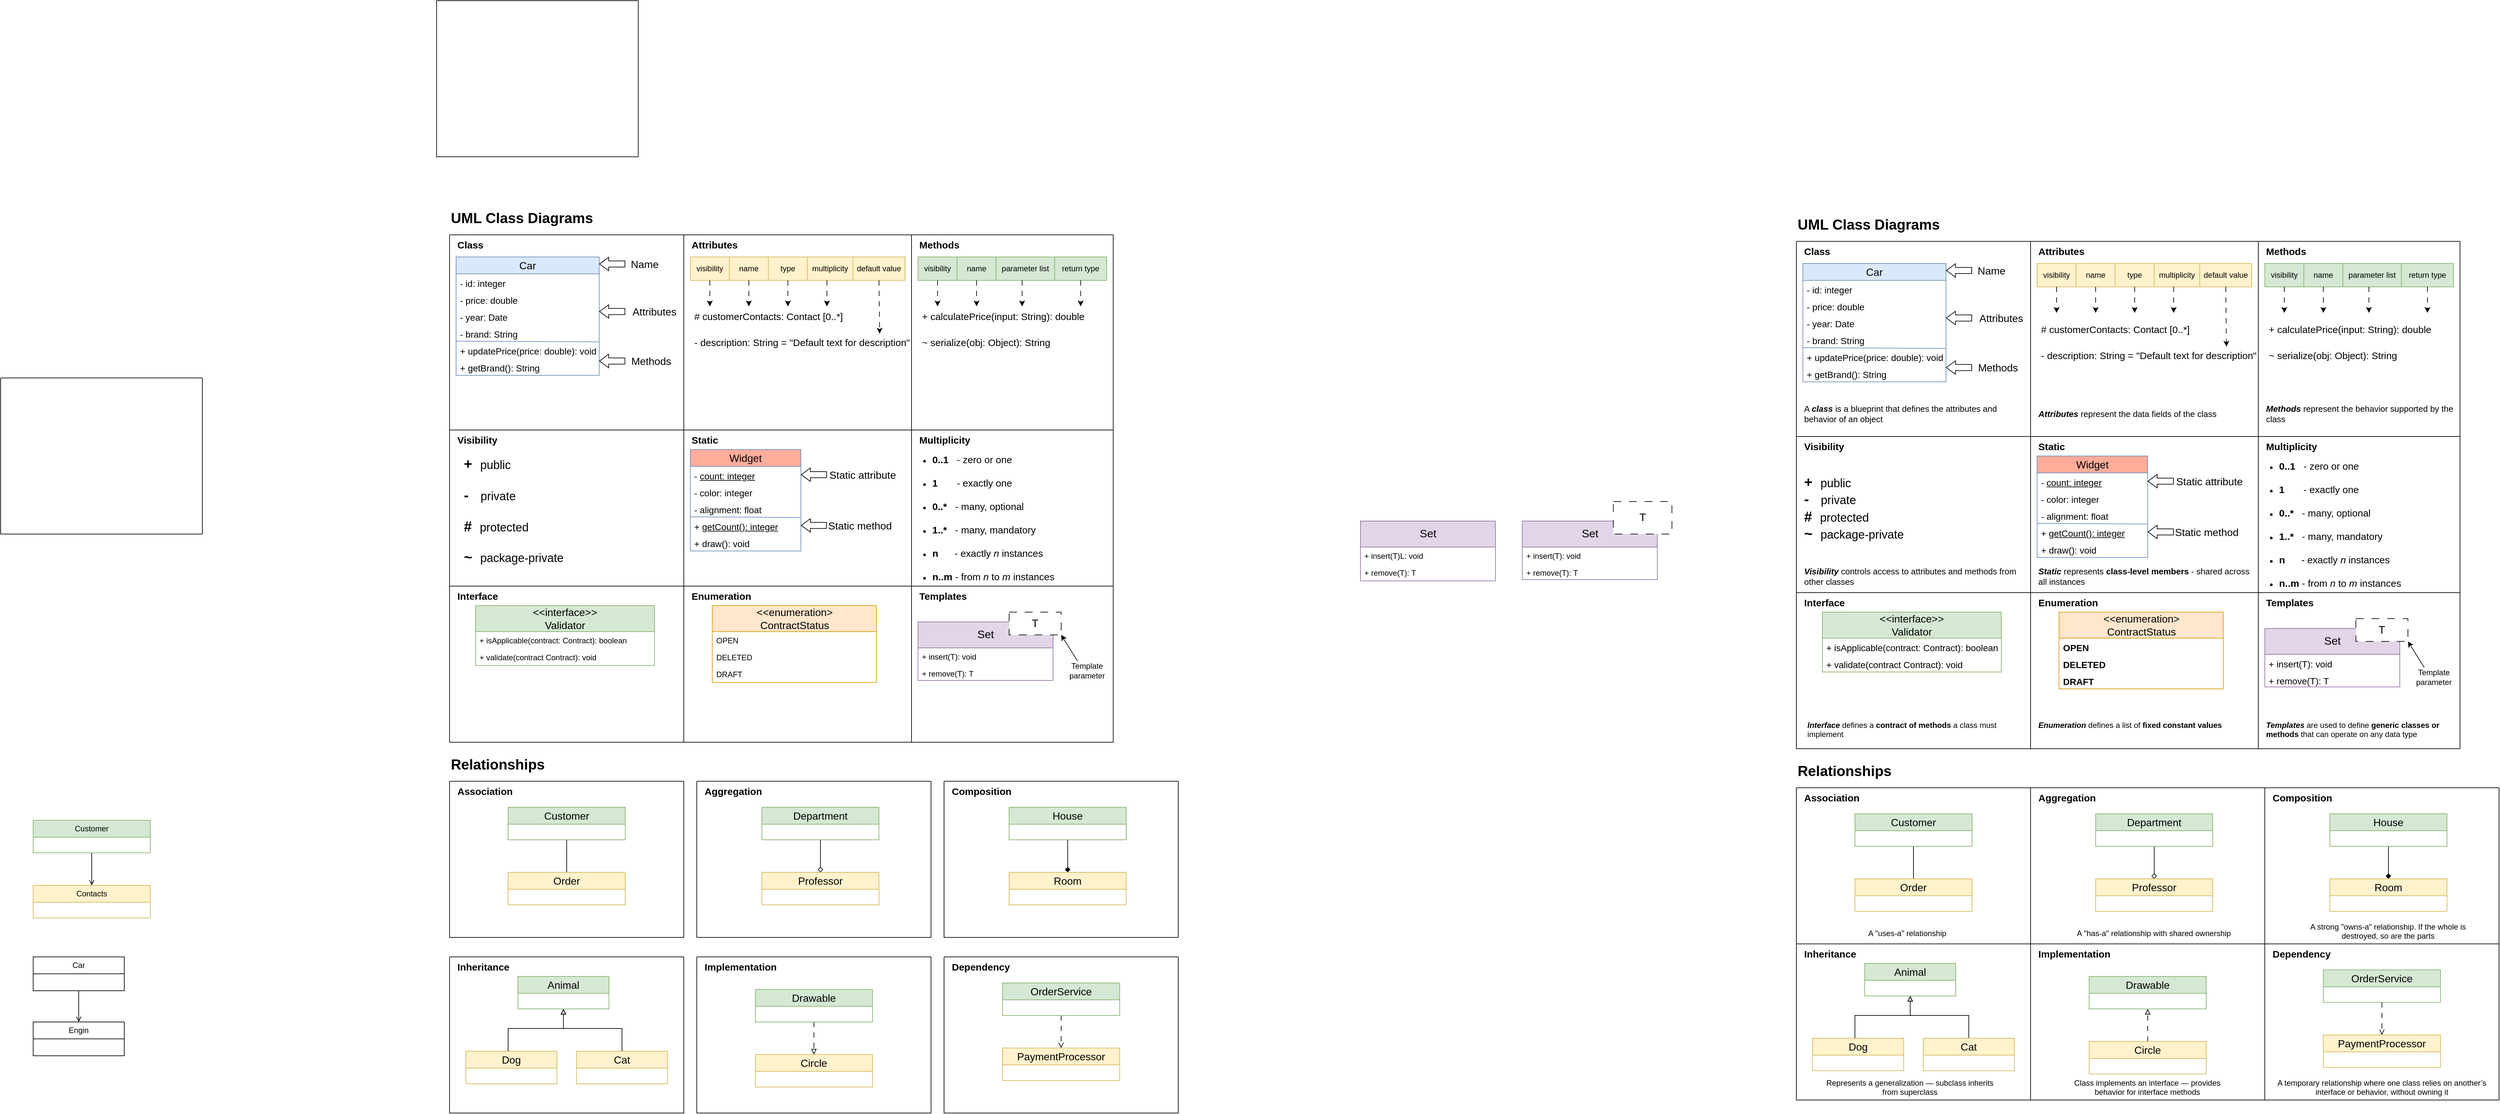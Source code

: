 <mxfile version="27.1.6">
  <diagram name="Page-1" id="lCSdPAoNotVQWpnE-n8k">
    <mxGraphModel dx="2683" dy="987" grid="1" gridSize="10" guides="1" tooltips="1" connect="1" arrows="1" fold="1" page="1" pageScale="1" pageWidth="850" pageHeight="1100" math="0" shadow="0">
      <root>
        <mxCell id="0" />
        <mxCell id="1" parent="0" />
        <mxCell id="UGw-6VoF0CwUTXnPX2Lv-5" value="&lt;font style=&quot;font-size: 16px;&quot;&gt;Car&lt;/font&gt;" style="swimlane;fontStyle=0;childLayout=stackLayout;horizontal=1;startSize=26;fillColor=#dae8fc;horizontalStack=0;resizeParent=1;resizeParentMax=0;resizeLast=0;collapsible=1;marginBottom=0;whiteSpace=wrap;html=1;strokeColor=#6c8ebf;" vertex="1" parent="1">
          <mxGeometry x="160" y="504" width="220" height="182" as="geometry">
            <mxRectangle x="30" y="30" width="54" height="26" as="alternateBounds" />
          </mxGeometry>
        </mxCell>
        <mxCell id="UGw-6VoF0CwUTXnPX2Lv-6" value="&lt;font style=&quot;font-size: 14px;&quot;&gt;- id: integer&lt;span style=&quot;white-space: pre;&quot;&gt;&#x9;&lt;/span&gt;&lt;/font&gt;" style="text;strokeColor=none;fillColor=none;align=left;verticalAlign=top;spacingLeft=4;spacingRight=4;overflow=hidden;rotatable=0;points=[[0,0.5],[1,0.5]];portConstraint=eastwest;whiteSpace=wrap;html=1;" vertex="1" parent="UGw-6VoF0CwUTXnPX2Lv-5">
          <mxGeometry y="26" width="220" height="26" as="geometry" />
        </mxCell>
        <mxCell id="UGw-6VoF0CwUTXnPX2Lv-7" value="&lt;font style=&quot;font-size: 14px;&quot;&gt;- price: double&lt;/font&gt;" style="text;strokeColor=none;fillColor=none;align=left;verticalAlign=top;spacingLeft=4;spacingRight=4;overflow=hidden;rotatable=0;points=[[0,0.5],[1,0.5]];portConstraint=eastwest;whiteSpace=wrap;html=1;" vertex="1" parent="UGw-6VoF0CwUTXnPX2Lv-5">
          <mxGeometry y="52" width="220" height="26" as="geometry" />
        </mxCell>
        <mxCell id="UGw-6VoF0CwUTXnPX2Lv-10" value="&lt;font style=&quot;font-size: 14px;&quot;&gt;- year: Date&lt;/font&gt;" style="text;strokeColor=none;fillColor=none;align=left;verticalAlign=top;spacingLeft=4;spacingRight=4;overflow=hidden;rotatable=0;points=[[0,0.5],[1,0.5]];portConstraint=eastwest;whiteSpace=wrap;html=1;" vertex="1" parent="UGw-6VoF0CwUTXnPX2Lv-5">
          <mxGeometry y="78" width="220" height="26" as="geometry" />
        </mxCell>
        <mxCell id="UGw-6VoF0CwUTXnPX2Lv-11" value="&lt;font style=&quot;font-size: 14px;&quot;&gt;- brand: String&lt;/font&gt;" style="text;strokeColor=none;fillColor=none;align=left;verticalAlign=top;spacingLeft=4;spacingRight=4;overflow=hidden;rotatable=0;points=[[0,0.5],[1,0.5]];portConstraint=eastwest;whiteSpace=wrap;html=1;" vertex="1" parent="UGw-6VoF0CwUTXnPX2Lv-5">
          <mxGeometry y="104" width="220" height="26" as="geometry" />
        </mxCell>
        <mxCell id="UGw-6VoF0CwUTXnPX2Lv-12" value="&lt;font style=&quot;font-size: 14px;&quot;&gt;+ updatePrice(price: double): void&lt;/font&gt;" style="text;strokeColor=none;fillColor=none;align=left;verticalAlign=top;spacingLeft=4;spacingRight=4;overflow=hidden;rotatable=0;points=[[0,0.5],[1,0.5]];portConstraint=eastwest;whiteSpace=wrap;html=1;" vertex="1" parent="UGw-6VoF0CwUTXnPX2Lv-5">
          <mxGeometry y="130" width="220" height="26" as="geometry" />
        </mxCell>
        <mxCell id="UGw-6VoF0CwUTXnPX2Lv-13" value="&lt;font style=&quot;font-size: 14px;&quot;&gt;+ getBrand(): String&lt;/font&gt;" style="text;strokeColor=none;fillColor=none;align=left;verticalAlign=top;spacingLeft=4;spacingRight=4;overflow=hidden;rotatable=0;points=[[0,0.5],[1,0.5]];portConstraint=eastwest;whiteSpace=wrap;html=1;" vertex="1" parent="UGw-6VoF0CwUTXnPX2Lv-5">
          <mxGeometry y="156" width="220" height="26" as="geometry" />
        </mxCell>
        <mxCell id="UGw-6VoF0CwUTXnPX2Lv-14" value="" style="endArrow=none;html=1;rounded=0;exitX=0.002;exitY=-0.02;exitDx=0;exitDy=0;exitPerimeter=0;entryX=1;entryY=0.022;entryDx=0;entryDy=0;entryPerimeter=0;fillColor=#dae8fc;strokeColor=#6c8ebf;" edge="1" parent="UGw-6VoF0CwUTXnPX2Lv-5" source="UGw-6VoF0CwUTXnPX2Lv-12" target="UGw-6VoF0CwUTXnPX2Lv-12">
          <mxGeometry width="50" height="50" relative="1" as="geometry">
            <mxPoint x="60" y="250" as="sourcePoint" />
            <mxPoint x="110" y="200" as="targetPoint" />
          </mxGeometry>
        </mxCell>
        <mxCell id="UGw-6VoF0CwUTXnPX2Lv-17" value="" style="shape=flexArrow;endArrow=classic;html=1;rounded=0;endWidth=10.278;endSize=4.347;width=9.444;" edge="1" parent="1">
          <mxGeometry width="50" height="50" relative="1" as="geometry">
            <mxPoint x="420" y="587.86" as="sourcePoint" />
            <mxPoint x="380" y="587.86" as="targetPoint" />
          </mxGeometry>
        </mxCell>
        <mxCell id="UGw-6VoF0CwUTXnPX2Lv-19" value="&lt;font style=&quot;font-size: 16px;&quot;&gt;Attributes&lt;/font&gt;" style="text;html=1;align=center;verticalAlign=middle;whiteSpace=wrap;rounded=0;" vertex="1" parent="1">
          <mxGeometry x="430" y="573" width="70" height="30" as="geometry" />
        </mxCell>
        <mxCell id="UGw-6VoF0CwUTXnPX2Lv-15" value="" style="shape=flexArrow;endArrow=classic;html=1;rounded=0;endWidth=10.278;endSize=4.347;width=9.444;" edge="1" parent="1">
          <mxGeometry width="50" height="50" relative="1" as="geometry">
            <mxPoint x="420" y="514.8" as="sourcePoint" />
            <mxPoint x="380" y="514.8" as="targetPoint" />
          </mxGeometry>
        </mxCell>
        <mxCell id="UGw-6VoF0CwUTXnPX2Lv-16" value="&lt;font style=&quot;font-size: 16px;&quot;&gt;Name&lt;/font&gt;" style="text;html=1;align=center;verticalAlign=middle;whiteSpace=wrap;rounded=0;" vertex="1" parent="1">
          <mxGeometry x="420" y="500" width="60" height="30" as="geometry" />
        </mxCell>
        <mxCell id="UGw-6VoF0CwUTXnPX2Lv-18" value="" style="shape=flexArrow;endArrow=classic;html=1;rounded=0;endWidth=10.278;endSize=4.347;width=9.444;" edge="1" parent="1">
          <mxGeometry width="50" height="50" relative="1" as="geometry">
            <mxPoint x="420" y="664" as="sourcePoint" />
            <mxPoint x="380" y="664" as="targetPoint" />
          </mxGeometry>
        </mxCell>
        <mxCell id="UGw-6VoF0CwUTXnPX2Lv-20" value="&lt;font style=&quot;font-size: 16px;&quot;&gt;Methods&lt;/font&gt;" style="text;html=1;align=center;verticalAlign=middle;whiteSpace=wrap;rounded=0;" vertex="1" parent="1">
          <mxGeometry x="430" y="654" width="60" height="20" as="geometry" />
        </mxCell>
        <mxCell id="UGw-6VoF0CwUTXnPX2Lv-26" value="visibility" style="rounded=0;whiteSpace=wrap;html=1;fillColor=#fff2cc;strokeColor=#d6b656;" vertex="1" parent="1">
          <mxGeometry x="520" y="504" width="60" height="36" as="geometry" />
        </mxCell>
        <mxCell id="UGw-6VoF0CwUTXnPX2Lv-27" value="name" style="rounded=0;whiteSpace=wrap;html=1;fillColor=#fff2cc;strokeColor=#d6b656;" vertex="1" parent="1">
          <mxGeometry x="580" y="504" width="60" height="36" as="geometry" />
        </mxCell>
        <mxCell id="UGw-6VoF0CwUTXnPX2Lv-28" value="type" style="rounded=0;whiteSpace=wrap;html=1;fillColor=#fff2cc;strokeColor=#d6b656;" vertex="1" parent="1">
          <mxGeometry x="640" y="504" width="60" height="36" as="geometry" />
        </mxCell>
        <mxCell id="UGw-6VoF0CwUTXnPX2Lv-29" value="multiplicity" style="rounded=0;whiteSpace=wrap;html=1;fillColor=#fff2cc;strokeColor=#d6b656;" vertex="1" parent="1">
          <mxGeometry x="700" y="504" width="70" height="36" as="geometry" />
        </mxCell>
        <mxCell id="UGw-6VoF0CwUTXnPX2Lv-30" value="default value" style="rounded=0;whiteSpace=wrap;html=1;fillColor=#fff2cc;strokeColor=#d6b656;" vertex="1" parent="1">
          <mxGeometry x="770" y="504" width="80" height="36" as="geometry" />
        </mxCell>
        <mxCell id="UGw-6VoF0CwUTXnPX2Lv-31" value="visibility" style="rounded=0;whiteSpace=wrap;html=1;fillColor=#d5e8d4;strokeColor=#82b366;" vertex="1" parent="1">
          <mxGeometry x="870" y="504" width="60" height="36" as="geometry" />
        </mxCell>
        <mxCell id="UGw-6VoF0CwUTXnPX2Lv-32" value="name" style="rounded=0;whiteSpace=wrap;html=1;fillColor=#d5e8d4;strokeColor=#82b366;" vertex="1" parent="1">
          <mxGeometry x="930" y="504" width="60" height="36" as="geometry" />
        </mxCell>
        <mxCell id="UGw-6VoF0CwUTXnPX2Lv-33" value="parameter list" style="rounded=0;whiteSpace=wrap;html=1;fillColor=#d5e8d4;strokeColor=#82b366;" vertex="1" parent="1">
          <mxGeometry x="990" y="504" width="90" height="36" as="geometry" />
        </mxCell>
        <mxCell id="UGw-6VoF0CwUTXnPX2Lv-35" value="return type" style="rounded=0;whiteSpace=wrap;html=1;fillColor=#d5e8d4;strokeColor=#82b366;" vertex="1" parent="1">
          <mxGeometry x="1080" y="504" width="80" height="36" as="geometry" />
        </mxCell>
        <mxCell id="UGw-6VoF0CwUTXnPX2Lv-23" value="&lt;font style=&quot;font-size: 15px;&quot;&gt;&lt;b&gt;Class&lt;/b&gt;&lt;/font&gt;" style="text;html=1;align=left;verticalAlign=middle;whiteSpace=wrap;rounded=0;" vertex="1" parent="1">
          <mxGeometry x="160" y="470" width="70" height="30" as="geometry" />
        </mxCell>
        <mxCell id="UGw-6VoF0CwUTXnPX2Lv-24" value="&lt;font style=&quot;font-size: 15px;&quot;&gt;&lt;b&gt;Attributes&lt;/b&gt;&lt;/font&gt;" style="text;html=1;align=left;verticalAlign=middle;whiteSpace=wrap;rounded=0;" vertex="1" parent="1">
          <mxGeometry x="520" y="470" width="70" height="30" as="geometry" />
        </mxCell>
        <mxCell id="UGw-6VoF0CwUTXnPX2Lv-25" value="&lt;font style=&quot;font-size: 15px;&quot;&gt;&lt;b&gt;Methods&lt;/b&gt;&lt;/font&gt;" style="text;html=1;align=left;verticalAlign=middle;whiteSpace=wrap;rounded=0;" vertex="1" parent="1">
          <mxGeometry x="870" y="470" width="70" height="30" as="geometry" />
        </mxCell>
        <mxCell id="UGw-6VoF0CwUTXnPX2Lv-36" value="" style="swimlane;startSize=0;" vertex="1" parent="1">
          <mxGeometry x="150" y="470" width="360" height="300" as="geometry" />
        </mxCell>
        <mxCell id="UGw-6VoF0CwUTXnPX2Lv-38" value="" style="swimlane;startSize=0;" vertex="1" parent="1">
          <mxGeometry x="130" y="110" width="310" height="240" as="geometry" />
        </mxCell>
        <mxCell id="UGw-6VoF0CwUTXnPX2Lv-39" value="" style="swimlane;startSize=0;" vertex="1" parent="1">
          <mxGeometry x="510" y="470" width="350" height="300" as="geometry" />
        </mxCell>
        <mxCell id="UGw-6VoF0CwUTXnPX2Lv-65" value="&lt;font style=&quot;font-size: 15px;&quot;&gt;&amp;nbsp;- description: String = &quot;Default text for description&quot;&lt;/font&gt;" style="text;html=1;align=left;verticalAlign=middle;whiteSpace=wrap;rounded=0;" vertex="1" parent="UGw-6VoF0CwUTXnPX2Lv-39">
          <mxGeometry x="10" y="150" width="340" height="30" as="geometry" />
        </mxCell>
        <mxCell id="UGw-6VoF0CwUTXnPX2Lv-66" value="&lt;font style=&quot;font-size: 15px;&quot;&gt;&amp;nbsp;# customerContacts: Contact [0..*]&lt;/font&gt;" style="text;html=1;align=left;verticalAlign=middle;whiteSpace=wrap;rounded=0;" vertex="1" parent="UGw-6VoF0CwUTXnPX2Lv-39">
          <mxGeometry x="10" y="110" width="250" height="30" as="geometry" />
        </mxCell>
        <mxCell id="UGw-6VoF0CwUTXnPX2Lv-68" value="" style="endArrow=classic;html=1;rounded=0;dashed=1;dashPattern=8 8;exitX=0.5;exitY=1;exitDx=0;exitDy=0;" edge="1" parent="UGw-6VoF0CwUTXnPX2Lv-39">
          <mxGeometry width="50" height="50" relative="1" as="geometry">
            <mxPoint x="100" y="70" as="sourcePoint" />
            <mxPoint x="100" y="110" as="targetPoint" />
          </mxGeometry>
        </mxCell>
        <mxCell id="UGw-6VoF0CwUTXnPX2Lv-69" value="" style="endArrow=classic;html=1;rounded=0;dashed=1;dashPattern=8 8;exitX=0.5;exitY=1;exitDx=0;exitDy=0;" edge="1" parent="UGw-6VoF0CwUTXnPX2Lv-39">
          <mxGeometry width="50" height="50" relative="1" as="geometry">
            <mxPoint x="160" y="70" as="sourcePoint" />
            <mxPoint x="160" y="110" as="targetPoint" />
          </mxGeometry>
        </mxCell>
        <mxCell id="UGw-6VoF0CwUTXnPX2Lv-70" value="" style="endArrow=classic;html=1;rounded=0;dashed=1;dashPattern=8 8;exitX=0.5;exitY=1;exitDx=0;exitDy=0;" edge="1" parent="UGw-6VoF0CwUTXnPX2Lv-39">
          <mxGeometry width="50" height="50" relative="1" as="geometry">
            <mxPoint x="220" y="70" as="sourcePoint" />
            <mxPoint x="220" y="110" as="targetPoint" />
          </mxGeometry>
        </mxCell>
        <mxCell id="UGw-6VoF0CwUTXnPX2Lv-71" value="" style="endArrow=classic;html=1;rounded=0;dashed=1;dashPattern=8 8;exitX=0.5;exitY=1;exitDx=0;exitDy=0;entryX=0.856;entryY=0.064;entryDx=0;entryDy=0;entryPerimeter=0;" edge="1" parent="UGw-6VoF0CwUTXnPX2Lv-39" target="UGw-6VoF0CwUTXnPX2Lv-65">
          <mxGeometry width="50" height="50" relative="1" as="geometry">
            <mxPoint x="300" y="70" as="sourcePoint" />
            <mxPoint x="300" y="110" as="targetPoint" />
          </mxGeometry>
        </mxCell>
        <mxCell id="UGw-6VoF0CwUTXnPX2Lv-40" value="" style="swimlane;startSize=0;" vertex="1" parent="1">
          <mxGeometry x="860" y="470" width="310" height="300" as="geometry" />
        </mxCell>
        <mxCell id="UGw-6VoF0CwUTXnPX2Lv-72" value="&lt;font style=&quot;font-size: 15px;&quot;&gt;&amp;nbsp;+ calculatePrice(input: String): double&lt;/font&gt;" style="text;html=1;align=left;verticalAlign=middle;whiteSpace=wrap;rounded=0;" vertex="1" parent="UGw-6VoF0CwUTXnPX2Lv-40">
          <mxGeometry x="10" y="110" width="280" height="30" as="geometry" />
        </mxCell>
        <mxCell id="UGw-6VoF0CwUTXnPX2Lv-73" value="" style="endArrow=classic;html=1;rounded=0;dashed=1;dashPattern=8 8;exitX=0.5;exitY=1;exitDx=0;exitDy=0;" edge="1" parent="UGw-6VoF0CwUTXnPX2Lv-40">
          <mxGeometry width="50" height="50" relative="1" as="geometry">
            <mxPoint x="40" y="70" as="sourcePoint" />
            <mxPoint x="40" y="110" as="targetPoint" />
          </mxGeometry>
        </mxCell>
        <mxCell id="UGw-6VoF0CwUTXnPX2Lv-74" value="" style="endArrow=classic;html=1;rounded=0;dashed=1;dashPattern=8 8;exitX=0.5;exitY=1;exitDx=0;exitDy=0;" edge="1" parent="UGw-6VoF0CwUTXnPX2Lv-40">
          <mxGeometry width="50" height="50" relative="1" as="geometry">
            <mxPoint x="100" y="70" as="sourcePoint" />
            <mxPoint x="100" y="110" as="targetPoint" />
          </mxGeometry>
        </mxCell>
        <mxCell id="UGw-6VoF0CwUTXnPX2Lv-75" value="" style="endArrow=classic;html=1;rounded=0;dashed=1;dashPattern=8 8;exitX=0.5;exitY=1;exitDx=0;exitDy=0;" edge="1" parent="UGw-6VoF0CwUTXnPX2Lv-40">
          <mxGeometry width="50" height="50" relative="1" as="geometry">
            <mxPoint x="170" y="70" as="sourcePoint" />
            <mxPoint x="170" y="110" as="targetPoint" />
          </mxGeometry>
        </mxCell>
        <mxCell id="UGw-6VoF0CwUTXnPX2Lv-76" value="" style="endArrow=classic;html=1;rounded=0;dashed=1;dashPattern=8 8;exitX=0.5;exitY=1;exitDx=0;exitDy=0;" edge="1" parent="UGw-6VoF0CwUTXnPX2Lv-40">
          <mxGeometry width="50" height="50" relative="1" as="geometry">
            <mxPoint x="260" y="70" as="sourcePoint" />
            <mxPoint x="260" y="110" as="targetPoint" />
          </mxGeometry>
        </mxCell>
        <mxCell id="UGw-6VoF0CwUTXnPX2Lv-78" value="&lt;font style=&quot;font-size: 15px;&quot;&gt;&amp;nbsp;~ serialize(obj: Object): String&lt;/font&gt;" style="text;html=1;align=left;verticalAlign=middle;whiteSpace=wrap;rounded=0;" vertex="1" parent="UGw-6VoF0CwUTXnPX2Lv-40">
          <mxGeometry x="10" y="150" width="280" height="30" as="geometry" />
        </mxCell>
        <mxCell id="UGw-6VoF0CwUTXnPX2Lv-41" value="" style="swimlane;startSize=0;" vertex="1" parent="1">
          <mxGeometry x="150" y="770" width="360" height="240" as="geometry" />
        </mxCell>
        <mxCell id="UGw-6VoF0CwUTXnPX2Lv-45" value="&lt;font style=&quot;font-size: 15px;&quot;&gt;&lt;b&gt;Visibility&lt;/b&gt;&lt;/font&gt;" style="text;html=1;align=left;verticalAlign=middle;whiteSpace=wrap;rounded=0;" vertex="1" parent="UGw-6VoF0CwUTXnPX2Lv-41">
          <mxGeometry x="10" width="70" height="30" as="geometry" />
        </mxCell>
        <mxCell id="UGw-6VoF0CwUTXnPX2Lv-160" value="&lt;b&gt;&lt;font style=&quot;font-size: 22px;&quot;&gt;+&amp;nbsp;&amp;nbsp;&lt;/font&gt;&lt;/b&gt;&lt;span style=&quot;font-size: 18px;&quot;&gt;public&lt;br&gt;&lt;br&gt;&lt;/span&gt;&lt;div&gt;&lt;b style=&quot;background-color: transparent; color: light-dark(rgb(0, 0, 0), rgb(255, 255, 255));&quot;&gt;&lt;font style=&quot;font-size: 22px;&quot;&gt;-&amp;nbsp; &amp;nbsp;&lt;/font&gt;&lt;/b&gt;&lt;span style=&quot;background-color: transparent; color: light-dark(rgb(0, 0, 0), rgb(255, 255, 255)); font-size: 18px;&quot;&gt;private&lt;br&gt;&lt;br&gt;&lt;/span&gt;&lt;/div&gt;&lt;div&gt;&lt;b style=&quot;background-color: transparent; color: light-dark(rgb(0, 0, 0), rgb(255, 255, 255));&quot;&gt;&lt;font style=&quot;font-size: 22px;&quot;&gt;#&amp;nbsp;&amp;nbsp;&lt;/font&gt;&lt;/b&gt;&lt;span style=&quot;font-size: 18px; background-color: transparent; color: light-dark(rgb(0, 0, 0), rgb(255, 255, 255));&quot;&gt;protected&lt;br&gt;&lt;br&gt;&lt;/span&gt;&lt;/div&gt;&lt;div&gt;&lt;b style=&quot;background-color: transparent; color: light-dark(rgb(0, 0, 0), rgb(255, 255, 255)); font-size: 22px;&quot;&gt;~&amp;nbsp;&amp;nbsp;&lt;/b&gt;&lt;span style=&quot;font-size: 18px; background-color: transparent; color: light-dark(rgb(0, 0, 0), rgb(255, 255, 255));&quot;&gt;package-private&amp;nbsp;&amp;nbsp;&lt;/span&gt;&lt;/div&gt;&lt;div&gt;&lt;span style=&quot;font-size: 18px; background-color: transparent; color: light-dark(rgb(0, 0, 0), rgb(255, 255, 255));&quot;&gt;&amp;nbsp;&lt;/span&gt;&lt;/div&gt;" style="text;html=1;align=left;verticalAlign=middle;whiteSpace=wrap;rounded=0;" vertex="1" parent="UGw-6VoF0CwUTXnPX2Lv-41">
          <mxGeometry x="20" y="40" width="170" height="190" as="geometry" />
        </mxCell>
        <mxCell id="UGw-6VoF0CwUTXnPX2Lv-42" value="" style="swimlane;startSize=0;" vertex="1" parent="1">
          <mxGeometry x="860" y="770" width="310" height="240" as="geometry" />
        </mxCell>
        <mxCell id="UGw-6VoF0CwUTXnPX2Lv-46" value="&lt;font style=&quot;font-size: 15px;&quot;&gt;&lt;b&gt;Multiplicity&lt;/b&gt;&lt;/font&gt;" style="text;html=1;align=left;verticalAlign=middle;whiteSpace=wrap;rounded=0;" vertex="1" parent="UGw-6VoF0CwUTXnPX2Lv-42">
          <mxGeometry x="10" width="70" height="30" as="geometry" />
        </mxCell>
        <mxCell id="UGw-6VoF0CwUTXnPX2Lv-157" value="&lt;ul&gt;&lt;li&gt;&lt;font style=&quot;&quot;&gt;&lt;font style=&quot;font-size: 15px;&quot;&gt;&lt;b&gt;0..1&lt;/b&gt;&amp;nbsp; &amp;nbsp;- zero or one&lt;br&gt;&lt;br&gt;&lt;/font&gt;&lt;/font&gt;&lt;/li&gt;&lt;li&gt;&lt;font style=&quot;&quot;&gt;&lt;font style=&quot;font-size: 15px;&quot;&gt;&lt;b&gt;1&lt;/b&gt;&amp;nbsp; &amp;nbsp; &amp;nbsp; &amp;nbsp;- exactly one&lt;br&gt;&lt;br&gt;&lt;/font&gt;&lt;/font&gt;&lt;/li&gt;&lt;li&gt;&lt;font style=&quot;&quot;&gt;&lt;font style=&quot;font-size: 15px;&quot;&gt;&lt;b&gt;0..*&lt;/b&gt;&amp;nbsp; &amp;nbsp;- many, optional&lt;br&gt;&lt;br&gt;&lt;/font&gt;&lt;/font&gt;&lt;/li&gt;&lt;li&gt;&lt;font style=&quot;font-size: 15px;&quot;&gt;&lt;b&gt;1..*&lt;/b&gt;&amp;nbsp; &amp;nbsp;- many, mandatory&lt;br&gt;&lt;br&gt;&lt;/font&gt;&lt;/li&gt;&lt;li&gt;&lt;font style=&quot;font-size: 15px;&quot;&gt;&lt;b&gt;n&lt;/b&gt;&amp;nbsp; &amp;nbsp; &amp;nbsp; - exactly &lt;i&gt;n &lt;/i&gt;instances&lt;br&gt;&lt;br&gt;&lt;/font&gt;&lt;/li&gt;&lt;li&gt;&lt;font style=&quot;font-size: 15px;&quot;&gt;&lt;b&gt;n..m&lt;/b&gt; - from &lt;i style=&quot;&quot;&gt;n&lt;/i&gt; to &lt;i style=&quot;&quot;&gt;m&lt;/i&gt; instances&lt;/font&gt;&lt;/li&gt;&lt;/ul&gt;" style="text;html=1;align=left;verticalAlign=middle;whiteSpace=wrap;rounded=0;" vertex="1" parent="UGw-6VoF0CwUTXnPX2Lv-42">
          <mxGeometry x="-10" y="30" width="250" height="210" as="geometry" />
        </mxCell>
        <mxCell id="UGw-6VoF0CwUTXnPX2Lv-44" value="" style="swimlane;startSize=0;" vertex="1" parent="1">
          <mxGeometry x="150" y="1010" width="360" height="240" as="geometry" />
        </mxCell>
        <mxCell id="UGw-6VoF0CwUTXnPX2Lv-48" value="&lt;font style=&quot;font-size: 15px;&quot;&gt;&lt;b&gt;Interface&lt;/b&gt;&lt;/font&gt;" style="text;html=1;align=left;verticalAlign=middle;whiteSpace=wrap;rounded=0;" vertex="1" parent="UGw-6VoF0CwUTXnPX2Lv-44">
          <mxGeometry x="10" width="70" height="30" as="geometry" />
        </mxCell>
        <mxCell id="UGw-6VoF0CwUTXnPX2Lv-81" value="&lt;font style=&quot;font-size: 16px;&quot;&gt;&amp;lt;&amp;lt;interface&amp;gt;&amp;gt;&lt;br&gt;Validator&lt;/font&gt;" style="swimlane;fontStyle=0;childLayout=stackLayout;horizontal=1;startSize=40;fillColor=#d5e8d4;horizontalStack=0;resizeParent=1;resizeParentMax=0;resizeLast=0;collapsible=1;marginBottom=0;whiteSpace=wrap;html=1;strokeColor=#82b366;" vertex="1" parent="UGw-6VoF0CwUTXnPX2Lv-44">
          <mxGeometry x="40" y="30" width="275" height="92" as="geometry">
            <mxRectangle x="30" y="30" width="54" height="26" as="alternateBounds" />
          </mxGeometry>
        </mxCell>
        <mxCell id="UGw-6VoF0CwUTXnPX2Lv-86" value="+ isApplicable(contract: Contract): boolean" style="text;strokeColor=none;fillColor=none;align=left;verticalAlign=top;spacingLeft=4;spacingRight=4;overflow=hidden;rotatable=0;points=[[0,0.5],[1,0.5]];portConstraint=eastwest;whiteSpace=wrap;html=1;" vertex="1" parent="UGw-6VoF0CwUTXnPX2Lv-81">
          <mxGeometry y="40" width="275" height="26" as="geometry" />
        </mxCell>
        <mxCell id="UGw-6VoF0CwUTXnPX2Lv-87" value="+ validate(contract Contract): void" style="text;strokeColor=none;fillColor=none;align=left;verticalAlign=top;spacingLeft=4;spacingRight=4;overflow=hidden;rotatable=0;points=[[0,0.5],[1,0.5]];portConstraint=eastwest;whiteSpace=wrap;html=1;" vertex="1" parent="UGw-6VoF0CwUTXnPX2Lv-81">
          <mxGeometry y="66" width="275" height="26" as="geometry" />
        </mxCell>
        <mxCell id="UGw-6VoF0CwUTXnPX2Lv-49" value="" style="swimlane;startSize=0;" vertex="1" parent="1">
          <mxGeometry x="510" y="1010" width="350" height="240" as="geometry" />
        </mxCell>
        <mxCell id="UGw-6VoF0CwUTXnPX2Lv-50" value="&lt;font style=&quot;font-size: 15px;&quot;&gt;&lt;b&gt;Enumeration&lt;/b&gt;&lt;/font&gt;" style="text;html=1;align=left;verticalAlign=middle;whiteSpace=wrap;rounded=0;" vertex="1" parent="UGw-6VoF0CwUTXnPX2Lv-49">
          <mxGeometry x="10" width="70" height="30" as="geometry" />
        </mxCell>
        <mxCell id="UGw-6VoF0CwUTXnPX2Lv-89" value="&lt;font style=&quot;font-size: 16px;&quot;&gt;&amp;lt;&amp;lt;enumeration&amp;gt;&lt;br&gt;ContractStatus&lt;/font&gt;" style="swimlane;fontStyle=0;childLayout=stackLayout;horizontal=1;startSize=40;fillColor=#ffe6cc;horizontalStack=0;resizeParent=1;resizeParentMax=0;resizeLast=0;collapsible=1;marginBottom=0;whiteSpace=wrap;html=1;strokeColor=#d79b00;" vertex="1" parent="UGw-6VoF0CwUTXnPX2Lv-49">
          <mxGeometry x="43.75" y="30" width="252.5" height="118" as="geometry">
            <mxRectangle x="30" y="30" width="54" height="26" as="alternateBounds" />
          </mxGeometry>
        </mxCell>
        <mxCell id="UGw-6VoF0CwUTXnPX2Lv-90" value="OPEN" style="text;strokeColor=none;fillColor=none;align=left;verticalAlign=top;spacingLeft=4;spacingRight=4;overflow=hidden;rotatable=0;points=[[0,0.5],[1,0.5]];portConstraint=eastwest;whiteSpace=wrap;html=1;" vertex="1" parent="UGw-6VoF0CwUTXnPX2Lv-89">
          <mxGeometry y="40" width="252.5" height="26" as="geometry" />
        </mxCell>
        <mxCell id="UGw-6VoF0CwUTXnPX2Lv-91" value="DELETED" style="text;strokeColor=none;fillColor=none;align=left;verticalAlign=top;spacingLeft=4;spacingRight=4;overflow=hidden;rotatable=0;points=[[0,0.5],[1,0.5]];portConstraint=eastwest;whiteSpace=wrap;html=1;" vertex="1" parent="UGw-6VoF0CwUTXnPX2Lv-89">
          <mxGeometry y="66" width="252.5" height="26" as="geometry" />
        </mxCell>
        <mxCell id="UGw-6VoF0CwUTXnPX2Lv-94" value="DRAFT" style="text;strokeColor=none;fillColor=none;align=left;verticalAlign=top;spacingLeft=4;spacingRight=4;overflow=hidden;rotatable=0;points=[[0,0.5],[1,0.5]];portConstraint=eastwest;whiteSpace=wrap;html=1;" vertex="1" parent="UGw-6VoF0CwUTXnPX2Lv-89">
          <mxGeometry y="92" width="252.5" height="26" as="geometry" />
        </mxCell>
        <mxCell id="UGw-6VoF0CwUTXnPX2Lv-53" value="" style="swimlane;startSize=0;" vertex="1" parent="1">
          <mxGeometry x="150" y="1310" width="360" height="240" as="geometry" />
        </mxCell>
        <mxCell id="UGw-6VoF0CwUTXnPX2Lv-54" value="&lt;font style=&quot;font-size: 15px;&quot;&gt;&lt;b&gt;Association&lt;/b&gt;&lt;/font&gt;" style="text;html=1;align=left;verticalAlign=middle;whiteSpace=wrap;rounded=0;" vertex="1" parent="UGw-6VoF0CwUTXnPX2Lv-53">
          <mxGeometry x="10" width="70" height="30" as="geometry" />
        </mxCell>
        <mxCell id="UGw-6VoF0CwUTXnPX2Lv-130" style="edgeStyle=orthogonalEdgeStyle;rounded=0;orthogonalLoop=1;jettySize=auto;html=1;entryX=0.5;entryY=0;entryDx=0;entryDy=0;endArrow=none;endFill=0;startFill=0;" edge="1" parent="UGw-6VoF0CwUTXnPX2Lv-53" source="UGw-6VoF0CwUTXnPX2Lv-131" target="UGw-6VoF0CwUTXnPX2Lv-132">
          <mxGeometry relative="1" as="geometry" />
        </mxCell>
        <mxCell id="UGw-6VoF0CwUTXnPX2Lv-131" value="&lt;font style=&quot;font-size: 16px;&quot;&gt;Customer&lt;/font&gt;" style="swimlane;fontStyle=0;childLayout=stackLayout;horizontal=1;startSize=26;fillColor=#d5e8d4;horizontalStack=0;resizeParent=1;resizeParentMax=0;resizeLast=0;collapsible=1;marginBottom=0;whiteSpace=wrap;html=1;strokeColor=#82b366;" vertex="1" parent="UGw-6VoF0CwUTXnPX2Lv-53">
          <mxGeometry x="90" y="40" width="180" height="50" as="geometry" />
        </mxCell>
        <mxCell id="UGw-6VoF0CwUTXnPX2Lv-132" value="&lt;font style=&quot;font-size: 16px;&quot;&gt;Order&lt;/font&gt;" style="swimlane;fontStyle=0;childLayout=stackLayout;horizontal=1;startSize=26;fillColor=#fff2cc;horizontalStack=0;resizeParent=1;resizeParentMax=0;resizeLast=0;collapsible=1;marginBottom=0;whiteSpace=wrap;html=1;strokeColor=#d6b656;" vertex="1" parent="UGw-6VoF0CwUTXnPX2Lv-53">
          <mxGeometry x="90" y="140" width="180" height="50" as="geometry" />
        </mxCell>
        <mxCell id="UGw-6VoF0CwUTXnPX2Lv-55" value="" style="swimlane;startSize=0;" vertex="1" parent="1">
          <mxGeometry x="530" y="1310" width="360" height="240" as="geometry" />
        </mxCell>
        <mxCell id="UGw-6VoF0CwUTXnPX2Lv-56" value="&lt;font style=&quot;font-size: 15px;&quot;&gt;&lt;b&gt;Aggregation&lt;/b&gt;&lt;/font&gt;" style="text;html=1;align=left;verticalAlign=middle;whiteSpace=wrap;rounded=0;" vertex="1" parent="UGw-6VoF0CwUTXnPX2Lv-55">
          <mxGeometry x="10" width="70" height="30" as="geometry" />
        </mxCell>
        <mxCell id="UGw-6VoF0CwUTXnPX2Lv-133" style="edgeStyle=orthogonalEdgeStyle;rounded=0;orthogonalLoop=1;jettySize=auto;html=1;entryX=0.5;entryY=0;entryDx=0;entryDy=0;endArrow=diamond;endFill=0;" edge="1" parent="UGw-6VoF0CwUTXnPX2Lv-55" source="UGw-6VoF0CwUTXnPX2Lv-134" target="UGw-6VoF0CwUTXnPX2Lv-135">
          <mxGeometry relative="1" as="geometry" />
        </mxCell>
        <mxCell id="UGw-6VoF0CwUTXnPX2Lv-134" value="&lt;font style=&quot;font-size: 16px;&quot;&gt;Department&lt;/font&gt;" style="swimlane;fontStyle=0;childLayout=stackLayout;horizontal=1;startSize=26;fillColor=#d5e8d4;horizontalStack=0;resizeParent=1;resizeParentMax=0;resizeLast=0;collapsible=1;marginBottom=0;whiteSpace=wrap;html=1;strokeColor=#82b366;" vertex="1" parent="UGw-6VoF0CwUTXnPX2Lv-55">
          <mxGeometry x="100" y="40" width="180" height="50" as="geometry" />
        </mxCell>
        <mxCell id="UGw-6VoF0CwUTXnPX2Lv-135" value="&lt;font style=&quot;font-size: 16px;&quot;&gt;Professor&lt;/font&gt;" style="swimlane;fontStyle=0;childLayout=stackLayout;horizontal=1;startSize=26;fillColor=#fff2cc;horizontalStack=0;resizeParent=1;resizeParentMax=0;resizeLast=0;collapsible=1;marginBottom=0;whiteSpace=wrap;html=1;strokeColor=#d6b656;" vertex="1" parent="UGw-6VoF0CwUTXnPX2Lv-55">
          <mxGeometry x="100" y="140" width="180" height="50" as="geometry" />
        </mxCell>
        <mxCell id="UGw-6VoF0CwUTXnPX2Lv-57" value="" style="swimlane;startSize=0;" vertex="1" parent="1">
          <mxGeometry x="910" y="1310" width="360" height="240" as="geometry" />
        </mxCell>
        <mxCell id="UGw-6VoF0CwUTXnPX2Lv-58" value="&lt;font style=&quot;font-size: 15px;&quot;&gt;&lt;b&gt;Composition&lt;/b&gt;&lt;/font&gt;" style="text;html=1;align=left;verticalAlign=middle;whiteSpace=wrap;rounded=0;" vertex="1" parent="UGw-6VoF0CwUTXnPX2Lv-57">
          <mxGeometry x="10" width="70" height="30" as="geometry" />
        </mxCell>
        <mxCell id="UGw-6VoF0CwUTXnPX2Lv-136" style="edgeStyle=orthogonalEdgeStyle;rounded=0;orthogonalLoop=1;jettySize=auto;html=1;entryX=0.5;entryY=0;entryDx=0;entryDy=0;endArrow=diamond;endFill=1;" edge="1" parent="UGw-6VoF0CwUTXnPX2Lv-57" source="UGw-6VoF0CwUTXnPX2Lv-137" target="UGw-6VoF0CwUTXnPX2Lv-138">
          <mxGeometry relative="1" as="geometry" />
        </mxCell>
        <mxCell id="UGw-6VoF0CwUTXnPX2Lv-137" value="&lt;font style=&quot;font-size: 16px;&quot;&gt;House&lt;/font&gt;" style="swimlane;fontStyle=0;childLayout=stackLayout;horizontal=1;startSize=26;fillColor=#d5e8d4;horizontalStack=0;resizeParent=1;resizeParentMax=0;resizeLast=0;collapsible=1;marginBottom=0;whiteSpace=wrap;html=1;strokeColor=#82b366;" vertex="1" parent="UGw-6VoF0CwUTXnPX2Lv-57">
          <mxGeometry x="100" y="40" width="180" height="50" as="geometry" />
        </mxCell>
        <mxCell id="UGw-6VoF0CwUTXnPX2Lv-138" value="&lt;font style=&quot;font-size: 16px;&quot;&gt;Room&lt;/font&gt;" style="swimlane;fontStyle=0;childLayout=stackLayout;horizontal=1;startSize=26;fillColor=#fff2cc;horizontalStack=0;resizeParent=1;resizeParentMax=0;resizeLast=0;collapsible=1;marginBottom=0;whiteSpace=wrap;html=1;strokeColor=#d6b656;" vertex="1" parent="UGw-6VoF0CwUTXnPX2Lv-57">
          <mxGeometry x="100" y="140" width="180" height="50" as="geometry" />
        </mxCell>
        <mxCell id="UGw-6VoF0CwUTXnPX2Lv-59" value="" style="swimlane;startSize=0;" vertex="1" parent="1">
          <mxGeometry x="150" y="1580" width="360" height="240" as="geometry" />
        </mxCell>
        <mxCell id="UGw-6VoF0CwUTXnPX2Lv-60" value="&lt;font style=&quot;font-size: 15px;&quot;&gt;&lt;b&gt;Inheritance&lt;/b&gt;&lt;/font&gt;" style="text;html=1;align=left;verticalAlign=middle;whiteSpace=wrap;rounded=0;" vertex="1" parent="UGw-6VoF0CwUTXnPX2Lv-59">
          <mxGeometry x="10" width="70" height="30" as="geometry" />
        </mxCell>
        <mxCell id="UGw-6VoF0CwUTXnPX2Lv-140" value="&lt;font style=&quot;font-size: 16px;&quot;&gt;Animal&lt;/font&gt;" style="swimlane;fontStyle=0;childLayout=stackLayout;horizontal=1;startSize=26;fillColor=#d5e8d4;horizontalStack=0;resizeParent=1;resizeParentMax=0;resizeLast=0;collapsible=1;marginBottom=0;whiteSpace=wrap;html=1;strokeColor=#82b366;" vertex="1" parent="UGw-6VoF0CwUTXnPX2Lv-59">
          <mxGeometry x="105" y="30" width="140" height="50" as="geometry" />
        </mxCell>
        <mxCell id="UGw-6VoF0CwUTXnPX2Lv-182" style="edgeStyle=orthogonalEdgeStyle;rounded=0;orthogonalLoop=1;jettySize=auto;html=1;endArrow=block;endFill=0;entryX=0.5;entryY=1;entryDx=0;entryDy=0;" edge="1" parent="UGw-6VoF0CwUTXnPX2Lv-59" source="UGw-6VoF0CwUTXnPX2Lv-141" target="UGw-6VoF0CwUTXnPX2Lv-140">
          <mxGeometry relative="1" as="geometry">
            <mxPoint x="195" y="80" as="targetPoint" />
            <Array as="points">
              <mxPoint x="90" y="110" />
              <mxPoint x="175" y="110" />
            </Array>
          </mxGeometry>
        </mxCell>
        <mxCell id="UGw-6VoF0CwUTXnPX2Lv-141" value="&lt;font style=&quot;font-size: 16px;&quot;&gt;Dog&lt;/font&gt;" style="swimlane;fontStyle=0;childLayout=stackLayout;horizontal=1;startSize=26;fillColor=#fff2cc;horizontalStack=0;resizeParent=1;resizeParentMax=0;resizeLast=0;collapsible=1;marginBottom=0;whiteSpace=wrap;html=1;strokeColor=#d6b656;" vertex="1" parent="UGw-6VoF0CwUTXnPX2Lv-59">
          <mxGeometry x="25" y="145" width="140" height="50" as="geometry" />
        </mxCell>
        <mxCell id="UGw-6VoF0CwUTXnPX2Lv-156" style="edgeStyle=orthogonalEdgeStyle;rounded=0;orthogonalLoop=1;jettySize=auto;html=1;endArrow=block;endFill=0;entryX=0.5;entryY=1;entryDx=0;entryDy=0;" edge="1" parent="UGw-6VoF0CwUTXnPX2Lv-59" source="UGw-6VoF0CwUTXnPX2Lv-142" target="UGw-6VoF0CwUTXnPX2Lv-140">
          <mxGeometry relative="1" as="geometry">
            <mxPoint x="195" y="80" as="targetPoint" />
            <Array as="points">
              <mxPoint x="265" y="110" />
              <mxPoint x="175" y="110" />
            </Array>
          </mxGeometry>
        </mxCell>
        <mxCell id="UGw-6VoF0CwUTXnPX2Lv-142" value="&lt;font style=&quot;font-size: 16px;&quot;&gt;Cat&lt;/font&gt;" style="swimlane;fontStyle=0;childLayout=stackLayout;horizontal=1;startSize=26;fillColor=#fff2cc;horizontalStack=0;resizeParent=1;resizeParentMax=0;resizeLast=0;collapsible=1;marginBottom=0;whiteSpace=wrap;html=1;strokeColor=#d6b656;" vertex="1" parent="UGw-6VoF0CwUTXnPX2Lv-59">
          <mxGeometry x="195" y="145" width="140" height="50" as="geometry" />
        </mxCell>
        <mxCell id="UGw-6VoF0CwUTXnPX2Lv-61" value="" style="swimlane;startSize=0;" vertex="1" parent="1">
          <mxGeometry x="530" y="1580" width="360" height="240" as="geometry" />
        </mxCell>
        <mxCell id="UGw-6VoF0CwUTXnPX2Lv-62" value="&lt;font style=&quot;font-size: 15px;&quot;&gt;&lt;b&gt;Implementation&lt;/b&gt;&lt;/font&gt;" style="text;html=1;align=left;verticalAlign=middle;whiteSpace=wrap;rounded=0;" vertex="1" parent="UGw-6VoF0CwUTXnPX2Lv-61">
          <mxGeometry x="10" width="70" height="30" as="geometry" />
        </mxCell>
        <mxCell id="UGw-6VoF0CwUTXnPX2Lv-144" style="edgeStyle=orthogonalEdgeStyle;rounded=0;orthogonalLoop=1;jettySize=auto;html=1;entryX=0.5;entryY=0;entryDx=0;entryDy=0;endArrow=block;endFill=0;dashed=1;dashPattern=8 8;" edge="1" parent="UGw-6VoF0CwUTXnPX2Lv-61" source="UGw-6VoF0CwUTXnPX2Lv-145" target="UGw-6VoF0CwUTXnPX2Lv-146">
          <mxGeometry relative="1" as="geometry" />
        </mxCell>
        <mxCell id="UGw-6VoF0CwUTXnPX2Lv-145" value="&lt;font style=&quot;font-size: 16px;&quot;&gt;Drawable&lt;/font&gt;" style="swimlane;fontStyle=0;childLayout=stackLayout;horizontal=1;startSize=26;fillColor=#d5e8d4;horizontalStack=0;resizeParent=1;resizeParentMax=0;resizeLast=0;collapsible=1;marginBottom=0;whiteSpace=wrap;html=1;strokeColor=#82b366;" vertex="1" parent="UGw-6VoF0CwUTXnPX2Lv-61">
          <mxGeometry x="90" y="50" width="180" height="50" as="geometry" />
        </mxCell>
        <mxCell id="UGw-6VoF0CwUTXnPX2Lv-146" value="&lt;font style=&quot;font-size: 16px;&quot;&gt;Circle&lt;/font&gt;" style="swimlane;fontStyle=0;childLayout=stackLayout;horizontal=1;startSize=26;fillColor=#fff2cc;horizontalStack=0;resizeParent=1;resizeParentMax=0;resizeLast=0;collapsible=1;marginBottom=0;whiteSpace=wrap;html=1;strokeColor=#d6b656;" vertex="1" parent="UGw-6VoF0CwUTXnPX2Lv-61">
          <mxGeometry x="90" y="150" width="180" height="50" as="geometry" />
        </mxCell>
        <mxCell id="UGw-6VoF0CwUTXnPX2Lv-97" value="&lt;font style=&quot;font-size: 17px;&quot;&gt;Set&lt;/font&gt;" style="swimlane;fontStyle=0;childLayout=stackLayout;horizontal=1;startSize=40;fillColor=#e1d5e7;horizontalStack=0;resizeParent=1;resizeParentMax=0;resizeLast=0;collapsible=1;marginBottom=0;whiteSpace=wrap;html=1;strokeColor=#9673a6;" vertex="1" parent="1">
          <mxGeometry x="1550" y="910" width="207.5" height="92" as="geometry">
            <mxRectangle x="30" y="30" width="54" height="26" as="alternateBounds" />
          </mxGeometry>
        </mxCell>
        <mxCell id="UGw-6VoF0CwUTXnPX2Lv-98" value="+ insert(T)L: void" style="text;strokeColor=none;fillColor=none;align=left;verticalAlign=top;spacingLeft=4;spacingRight=4;overflow=hidden;rotatable=0;points=[[0,0.5],[1,0.5]];portConstraint=eastwest;whiteSpace=wrap;html=1;" vertex="1" parent="UGw-6VoF0CwUTXnPX2Lv-97">
          <mxGeometry y="40" width="207.5" height="26" as="geometry" />
        </mxCell>
        <mxCell id="UGw-6VoF0CwUTXnPX2Lv-99" value="+ remove(T): T" style="text;strokeColor=none;fillColor=none;align=left;verticalAlign=top;spacingLeft=4;spacingRight=4;overflow=hidden;rotatable=0;points=[[0,0.5],[1,0.5]];portConstraint=eastwest;whiteSpace=wrap;html=1;" vertex="1" parent="UGw-6VoF0CwUTXnPX2Lv-97">
          <mxGeometry y="66" width="207.5" height="26" as="geometry" />
        </mxCell>
        <mxCell id="UGw-6VoF0CwUTXnPX2Lv-63" value="" style="swimlane;startSize=0;" vertex="1" parent="1">
          <mxGeometry x="910" y="1580" width="360" height="240" as="geometry" />
        </mxCell>
        <mxCell id="UGw-6VoF0CwUTXnPX2Lv-64" value="&lt;font style=&quot;font-size: 15px;&quot;&gt;&lt;b&gt;Dependency&lt;/b&gt;&lt;/font&gt;" style="text;html=1;align=left;verticalAlign=middle;whiteSpace=wrap;rounded=0;" vertex="1" parent="UGw-6VoF0CwUTXnPX2Lv-63">
          <mxGeometry x="10" width="70" height="30" as="geometry" />
        </mxCell>
        <mxCell id="UGw-6VoF0CwUTXnPX2Lv-147" style="edgeStyle=orthogonalEdgeStyle;rounded=0;orthogonalLoop=1;jettySize=auto;html=1;entryX=0.5;entryY=0;entryDx=0;entryDy=0;endArrow=open;endFill=0;dashed=1;dashPattern=8 8;" edge="1" parent="UGw-6VoF0CwUTXnPX2Lv-63" source="UGw-6VoF0CwUTXnPX2Lv-148" target="UGw-6VoF0CwUTXnPX2Lv-149">
          <mxGeometry relative="1" as="geometry" />
        </mxCell>
        <mxCell id="UGw-6VoF0CwUTXnPX2Lv-148" value="&lt;font style=&quot;font-size: 16px;&quot;&gt;OrderService&lt;/font&gt;" style="swimlane;fontStyle=0;childLayout=stackLayout;horizontal=1;startSize=26;fillColor=#d5e8d4;horizontalStack=0;resizeParent=1;resizeParentMax=0;resizeLast=0;collapsible=1;marginBottom=0;whiteSpace=wrap;html=1;strokeColor=#82b366;" vertex="1" parent="UGw-6VoF0CwUTXnPX2Lv-63">
          <mxGeometry x="90" y="40" width="180" height="50" as="geometry" />
        </mxCell>
        <mxCell id="UGw-6VoF0CwUTXnPX2Lv-149" value="&lt;font style=&quot;font-size: 16px;&quot;&gt;PaymentProcessor&lt;/font&gt;" style="swimlane;fontStyle=0;childLayout=stackLayout;horizontal=1;startSize=26;fillColor=#fff2cc;horizontalStack=0;resizeParent=1;resizeParentMax=0;resizeLast=0;collapsible=1;marginBottom=0;whiteSpace=wrap;html=1;strokeColor=#d6b656;" vertex="1" parent="UGw-6VoF0CwUTXnPX2Lv-63">
          <mxGeometry x="90" y="140" width="180" height="50" as="geometry" />
        </mxCell>
        <mxCell id="UGw-6VoF0CwUTXnPX2Lv-67" value="" style="endArrow=classic;html=1;rounded=0;dashed=1;dashPattern=8 8;exitX=0.5;exitY=1;exitDx=0;exitDy=0;" edge="1" parent="1" source="UGw-6VoF0CwUTXnPX2Lv-26">
          <mxGeometry width="50" height="50" relative="1" as="geometry">
            <mxPoint x="800" y="670" as="sourcePoint" />
            <mxPoint x="550" y="580" as="targetPoint" />
          </mxGeometry>
        </mxCell>
        <mxCell id="UGw-6VoF0CwUTXnPX2Lv-107" value="&lt;font style=&quot;font-size: 17px;&quot;&gt;Set&lt;/font&gt;" style="rounded=0;whiteSpace=wrap;html=1;fillColor=#e1d5e7;strokeColor=#9673a6;" vertex="1" parent="1">
          <mxGeometry x="1798.75" y="910" width="207.5" height="40" as="geometry" />
        </mxCell>
        <mxCell id="UGw-6VoF0CwUTXnPX2Lv-108" value="" style="rounded=0;whiteSpace=wrap;html=1;fillColor=none;strokeColor=#9673a6;" vertex="1" parent="1">
          <mxGeometry x="1798.75" y="950" width="207.5" height="50" as="geometry" />
        </mxCell>
        <mxCell id="UGw-6VoF0CwUTXnPX2Lv-109" value="+ insert(T): void" style="text;strokeColor=none;fillColor=none;align=left;verticalAlign=top;spacingLeft=4;spacingRight=4;overflow=hidden;rotatable=0;points=[[0,0.5],[1,0.5]];portConstraint=eastwest;whiteSpace=wrap;html=1;" vertex="1" parent="1">
          <mxGeometry x="1798.75" y="950" width="207.5" height="26" as="geometry" />
        </mxCell>
        <mxCell id="UGw-6VoF0CwUTXnPX2Lv-110" value="+ remove(T): T" style="text;strokeColor=none;fillColor=none;align=left;verticalAlign=top;spacingLeft=4;spacingRight=4;overflow=hidden;rotatable=0;points=[[0,0.5],[1,0.5]];portConstraint=eastwest;whiteSpace=wrap;html=1;" vertex="1" parent="1">
          <mxGeometry x="1798.75" y="976" width="207.5" height="26" as="geometry" />
        </mxCell>
        <mxCell id="UGw-6VoF0CwUTXnPX2Lv-111" value="&lt;font style=&quot;font-size: 17px;&quot;&gt;T&lt;/font&gt;" style="rounded=0;whiteSpace=wrap;html=1;dashed=1;dashPattern=12 12;" vertex="1" parent="1">
          <mxGeometry x="1938.75" y="880" width="90" height="50" as="geometry" />
        </mxCell>
        <mxCell id="UGw-6VoF0CwUTXnPX2Lv-126" style="edgeStyle=orthogonalEdgeStyle;rounded=0;orthogonalLoop=1;jettySize=auto;html=1;entryX=0.5;entryY=0;entryDx=0;entryDy=0;endArrow=open;endFill=0;" edge="1" parent="1" source="UGw-6VoF0CwUTXnPX2Lv-121" target="UGw-6VoF0CwUTXnPX2Lv-125">
          <mxGeometry relative="1" as="geometry" />
        </mxCell>
        <mxCell id="UGw-6VoF0CwUTXnPX2Lv-121" value="Customer" style="swimlane;fontStyle=0;childLayout=stackLayout;horizontal=1;startSize=26;fillColor=#d5e8d4;horizontalStack=0;resizeParent=1;resizeParentMax=0;resizeLast=0;collapsible=1;marginBottom=0;whiteSpace=wrap;html=1;strokeColor=#82b366;" vertex="1" parent="1">
          <mxGeometry x="-490" y="1370" width="180" height="50" as="geometry" />
        </mxCell>
        <mxCell id="UGw-6VoF0CwUTXnPX2Lv-125" value="Contacts" style="swimlane;fontStyle=0;childLayout=stackLayout;horizontal=1;startSize=26;fillColor=#fff2cc;horizontalStack=0;resizeParent=1;resizeParentMax=0;resizeLast=0;collapsible=1;marginBottom=0;whiteSpace=wrap;html=1;strokeColor=#d6b656;" vertex="1" parent="1">
          <mxGeometry x="-490" y="1470" width="180" height="50" as="geometry" />
        </mxCell>
        <mxCell id="UGw-6VoF0CwUTXnPX2Lv-127" style="edgeStyle=orthogonalEdgeStyle;rounded=0;orthogonalLoop=1;jettySize=auto;html=1;entryX=0.5;entryY=0;entryDx=0;entryDy=0;endArrow=open;endFill=0;" edge="1" parent="1" source="UGw-6VoF0CwUTXnPX2Lv-128" target="UGw-6VoF0CwUTXnPX2Lv-129">
          <mxGeometry relative="1" as="geometry" />
        </mxCell>
        <mxCell id="UGw-6VoF0CwUTXnPX2Lv-128" value="Car" style="swimlane;fontStyle=0;childLayout=stackLayout;horizontal=1;startSize=26;fillColor=none;horizontalStack=0;resizeParent=1;resizeParentMax=0;resizeLast=0;collapsible=1;marginBottom=0;whiteSpace=wrap;html=1;" vertex="1" parent="1">
          <mxGeometry x="-490" y="1580" width="140" height="52" as="geometry" />
        </mxCell>
        <mxCell id="UGw-6VoF0CwUTXnPX2Lv-129" value="Engin" style="swimlane;fontStyle=0;childLayout=stackLayout;horizontal=1;startSize=26;fillColor=none;horizontalStack=0;resizeParent=1;resizeParentMax=0;resizeLast=0;collapsible=1;marginBottom=0;whiteSpace=wrap;html=1;" vertex="1" parent="1">
          <mxGeometry x="-490" y="1680" width="140" height="52" as="geometry" />
        </mxCell>
        <mxCell id="UGw-6VoF0CwUTXnPX2Lv-150" value="" style="swimlane;startSize=0;" vertex="1" parent="1">
          <mxGeometry x="-540" y="690" width="310" height="240" as="geometry" />
        </mxCell>
        <mxCell id="UGw-6VoF0CwUTXnPX2Lv-153" value="" style="shape=image;verticalLabelPosition=bottom;labelBackgroundColor=default;verticalAlign=top;aspect=fixed;imageAspect=0;image=https://upload.wikimedia.org/wikipedia/commons/thumb/c/c1/Sigma_Software.svg/2560px-Sigma_Software.svg.png;" vertex="1" parent="UGw-6VoF0CwUTXnPX2Lv-150">
          <mxGeometry x="6.6" y="22" width="296.8" height="210" as="geometry" />
        </mxCell>
        <mxCell id="UGw-6VoF0CwUTXnPX2Lv-158" value="&lt;b&gt;&lt;font style=&quot;font-size: 22px;&quot;&gt;UML Class Diagrams&lt;/font&gt;&lt;/b&gt;" style="text;html=1;align=left;verticalAlign=middle;whiteSpace=wrap;rounded=0;" vertex="1" parent="1">
          <mxGeometry x="150" y="420" width="380" height="50" as="geometry" />
        </mxCell>
        <mxCell id="UGw-6VoF0CwUTXnPX2Lv-161" value="" style="swimlane;startSize=0;" vertex="1" parent="1">
          <mxGeometry x="510" y="770" width="350" height="240" as="geometry" />
        </mxCell>
        <mxCell id="UGw-6VoF0CwUTXnPX2Lv-162" value="&lt;font style=&quot;font-size: 15px;&quot;&gt;&lt;b&gt;Static&lt;/b&gt;&lt;/font&gt;" style="text;html=1;align=left;verticalAlign=middle;whiteSpace=wrap;rounded=0;" vertex="1" parent="UGw-6VoF0CwUTXnPX2Lv-161">
          <mxGeometry x="10" width="70" height="30" as="geometry" />
        </mxCell>
        <mxCell id="UGw-6VoF0CwUTXnPX2Lv-165" value="&lt;font style=&quot;font-size: 16px;&quot;&gt;Widget&lt;/font&gt;" style="swimlane;fontStyle=0;childLayout=stackLayout;horizontal=1;startSize=26;fillColor=light-dark(#FFAC9A,#004A09);horizontalStack=0;resizeParent=1;resizeParentMax=0;resizeLast=0;collapsible=1;marginBottom=0;whiteSpace=wrap;html=1;strokeColor=#6c8ebf;" vertex="1" parent="UGw-6VoF0CwUTXnPX2Lv-161">
          <mxGeometry x="10" y="30" width="170" height="156" as="geometry">
            <mxRectangle x="30" y="30" width="54" height="26" as="alternateBounds" />
          </mxGeometry>
        </mxCell>
        <mxCell id="UGw-6VoF0CwUTXnPX2Lv-166" value="&lt;font style=&quot;font-size: 14px;&quot;&gt;- &lt;u&gt;count: integer&lt;/u&gt;&lt;span style=&quot;white-space: pre;&quot;&gt;&#x9;&lt;/span&gt;&lt;/font&gt;" style="text;strokeColor=none;fillColor=none;align=left;verticalAlign=top;spacingLeft=4;spacingRight=4;overflow=hidden;rotatable=0;points=[[0,0.5],[1,0.5]];portConstraint=eastwest;whiteSpace=wrap;html=1;" vertex="1" parent="UGw-6VoF0CwUTXnPX2Lv-165">
          <mxGeometry y="26" width="170" height="26" as="geometry" />
        </mxCell>
        <mxCell id="UGw-6VoF0CwUTXnPX2Lv-167" value="&lt;font style=&quot;font-size: 14px;&quot;&gt;- color: integer&lt;/font&gt;" style="text;strokeColor=none;fillColor=none;align=left;verticalAlign=top;spacingLeft=4;spacingRight=4;overflow=hidden;rotatable=0;points=[[0,0.5],[1,0.5]];portConstraint=eastwest;whiteSpace=wrap;html=1;" vertex="1" parent="UGw-6VoF0CwUTXnPX2Lv-165">
          <mxGeometry y="52" width="170" height="26" as="geometry" />
        </mxCell>
        <mxCell id="UGw-6VoF0CwUTXnPX2Lv-168" value="&lt;font style=&quot;font-size: 14px;&quot;&gt;- alignment: float&lt;/font&gt;" style="text;strokeColor=none;fillColor=none;align=left;verticalAlign=top;spacingLeft=4;spacingRight=4;overflow=hidden;rotatable=0;points=[[0,0.5],[1,0.5]];portConstraint=eastwest;whiteSpace=wrap;html=1;" vertex="1" parent="UGw-6VoF0CwUTXnPX2Lv-165">
          <mxGeometry y="78" width="170" height="26" as="geometry" />
        </mxCell>
        <mxCell id="UGw-6VoF0CwUTXnPX2Lv-170" value="&lt;font style=&quot;font-size: 14px;&quot;&gt;+ &lt;u&gt;getCount(): integer&lt;/u&gt;&lt;/font&gt;" style="text;strokeColor=none;fillColor=none;align=left;verticalAlign=top;spacingLeft=4;spacingRight=4;overflow=hidden;rotatable=0;points=[[0,0.5],[1,0.5]];portConstraint=eastwest;whiteSpace=wrap;html=1;" vertex="1" parent="UGw-6VoF0CwUTXnPX2Lv-165">
          <mxGeometry y="104" width="170" height="26" as="geometry" />
        </mxCell>
        <mxCell id="UGw-6VoF0CwUTXnPX2Lv-171" value="&lt;font style=&quot;font-size: 14px;&quot;&gt;+ draw(): void&lt;/font&gt;" style="text;strokeColor=none;fillColor=none;align=left;verticalAlign=top;spacingLeft=4;spacingRight=4;overflow=hidden;rotatable=0;points=[[0,0.5],[1,0.5]];portConstraint=eastwest;whiteSpace=wrap;html=1;" vertex="1" parent="UGw-6VoF0CwUTXnPX2Lv-165">
          <mxGeometry y="130" width="170" height="26" as="geometry" />
        </mxCell>
        <mxCell id="UGw-6VoF0CwUTXnPX2Lv-172" value="" style="endArrow=none;html=1;rounded=0;exitX=0.002;exitY=-0.02;exitDx=0;exitDy=0;exitPerimeter=0;entryX=1;entryY=0.022;entryDx=0;entryDy=0;entryPerimeter=0;fillColor=#dae8fc;strokeColor=#6c8ebf;" edge="1" parent="UGw-6VoF0CwUTXnPX2Lv-165" source="UGw-6VoF0CwUTXnPX2Lv-170" target="UGw-6VoF0CwUTXnPX2Lv-170">
          <mxGeometry width="50" height="50" relative="1" as="geometry">
            <mxPoint x="60" y="250" as="sourcePoint" />
            <mxPoint x="110" y="200" as="targetPoint" />
          </mxGeometry>
        </mxCell>
        <mxCell id="UGw-6VoF0CwUTXnPX2Lv-175" value="&lt;font style=&quot;font-size: 16px;&quot;&gt;Static attribute&lt;/font&gt;" style="text;html=1;align=center;verticalAlign=middle;whiteSpace=wrap;rounded=0;" vertex="1" parent="UGw-6VoF0CwUTXnPX2Lv-161">
          <mxGeometry x="220" y="54" width="110" height="30" as="geometry" />
        </mxCell>
        <mxCell id="UGw-6VoF0CwUTXnPX2Lv-176" value="&lt;font style=&quot;font-size: 16px;&quot;&gt;Static method&lt;/font&gt;" style="text;html=1;align=left;verticalAlign=middle;whiteSpace=wrap;rounded=0;" vertex="1" parent="UGw-6VoF0CwUTXnPX2Lv-161">
          <mxGeometry x="220" y="132" width="100" height="30" as="geometry" />
        </mxCell>
        <mxCell id="UGw-6VoF0CwUTXnPX2Lv-179" value="" style="shape=flexArrow;endArrow=classic;html=1;rounded=0;endWidth=10.278;endSize=4.347;width=9.444;" edge="1" parent="UGw-6VoF0CwUTXnPX2Lv-161">
          <mxGeometry width="50" height="50" relative="1" as="geometry">
            <mxPoint x="220" y="68.71" as="sourcePoint" />
            <mxPoint x="180" y="68.71" as="targetPoint" />
          </mxGeometry>
        </mxCell>
        <mxCell id="UGw-6VoF0CwUTXnPX2Lv-180" value="" style="shape=flexArrow;endArrow=classic;html=1;rounded=0;endWidth=10.278;endSize=4.347;width=9.444;" edge="1" parent="UGw-6VoF0CwUTXnPX2Lv-161">
          <mxGeometry width="50" height="50" relative="1" as="geometry">
            <mxPoint x="220" y="146.71" as="sourcePoint" />
            <mxPoint x="180" y="146.71" as="targetPoint" />
          </mxGeometry>
        </mxCell>
        <mxCell id="UGw-6VoF0CwUTXnPX2Lv-51" value="" style="swimlane;startSize=0;" vertex="1" parent="1">
          <mxGeometry x="860" y="1010" width="310" height="240" as="geometry" />
        </mxCell>
        <mxCell id="UGw-6VoF0CwUTXnPX2Lv-52" value="&lt;font style=&quot;font-size: 15px;&quot;&gt;&lt;b&gt;Templates&lt;/b&gt;&lt;/font&gt;" style="text;html=1;align=left;verticalAlign=middle;whiteSpace=wrap;rounded=0;" vertex="1" parent="UGw-6VoF0CwUTXnPX2Lv-51">
          <mxGeometry x="10" width="70" height="30" as="geometry" />
        </mxCell>
        <mxCell id="UGw-6VoF0CwUTXnPX2Lv-105" value="" style="endArrow=classic;html=1;rounded=0;entryX=1;entryY=1;entryDx=0;entryDy=0;exitX=0.25;exitY=0;exitDx=0;exitDy=0;" edge="1" parent="UGw-6VoF0CwUTXnPX2Lv-51" source="UGw-6VoF0CwUTXnPX2Lv-106" target="UGw-6VoF0CwUTXnPX2Lv-116">
          <mxGeometry width="50" height="50" relative="1" as="geometry">
            <mxPoint x="270" y="110" as="sourcePoint" />
            <mxPoint x="240" y="75.0" as="targetPoint" />
          </mxGeometry>
        </mxCell>
        <mxCell id="UGw-6VoF0CwUTXnPX2Lv-106" value="Template&lt;div&gt;parameter&lt;/div&gt;" style="text;html=1;align=center;verticalAlign=middle;whiteSpace=wrap;rounded=0;" vertex="1" parent="UGw-6VoF0CwUTXnPX2Lv-51">
          <mxGeometry x="240" y="115" width="60" height="30" as="geometry" />
        </mxCell>
        <mxCell id="UGw-6VoF0CwUTXnPX2Lv-112" value="&lt;font style=&quot;font-size: 17px;&quot;&gt;Set&lt;/font&gt;" style="rounded=0;whiteSpace=wrap;html=1;fillColor=#e1d5e7;strokeColor=#9673a6;" vertex="1" parent="UGw-6VoF0CwUTXnPX2Lv-51">
          <mxGeometry x="10" y="55" width="207.5" height="40" as="geometry" />
        </mxCell>
        <mxCell id="UGw-6VoF0CwUTXnPX2Lv-113" value="" style="rounded=0;whiteSpace=wrap;html=1;fillColor=none;strokeColor=#9673a6;" vertex="1" parent="UGw-6VoF0CwUTXnPX2Lv-51">
          <mxGeometry x="10" y="95" width="207.5" height="50" as="geometry" />
        </mxCell>
        <mxCell id="UGw-6VoF0CwUTXnPX2Lv-114" value="+ insert(T): void" style="text;strokeColor=none;fillColor=none;align=left;verticalAlign=top;spacingLeft=4;spacingRight=4;overflow=hidden;rotatable=0;points=[[0,0.5],[1,0.5]];portConstraint=eastwest;whiteSpace=wrap;html=1;" vertex="1" parent="UGw-6VoF0CwUTXnPX2Lv-51">
          <mxGeometry x="10" y="95" width="207.5" height="26" as="geometry" />
        </mxCell>
        <mxCell id="UGw-6VoF0CwUTXnPX2Lv-115" value="+ remove(T): T" style="text;strokeColor=none;fillColor=none;align=left;verticalAlign=top;spacingLeft=4;spacingRight=4;overflow=hidden;rotatable=0;points=[[0,0.5],[1,0.5]];portConstraint=eastwest;whiteSpace=wrap;html=1;" vertex="1" parent="UGw-6VoF0CwUTXnPX2Lv-51">
          <mxGeometry x="10" y="121" width="207.5" height="26" as="geometry" />
        </mxCell>
        <mxCell id="UGw-6VoF0CwUTXnPX2Lv-116" value="&lt;font style=&quot;font-size: 17px;&quot;&gt;T&lt;/font&gt;" style="rounded=0;whiteSpace=wrap;html=1;dashed=1;dashPattern=12 12;" vertex="1" parent="UGw-6VoF0CwUTXnPX2Lv-51">
          <mxGeometry x="150" y="40" width="80" height="35" as="geometry" />
        </mxCell>
        <mxCell id="UGw-6VoF0CwUTXnPX2Lv-181" value="&lt;b&gt;&lt;font style=&quot;font-size: 22px;&quot;&gt;Relationships&lt;/font&gt;&lt;/b&gt;" style="text;html=1;align=left;verticalAlign=middle;whiteSpace=wrap;rounded=0;" vertex="1" parent="1">
          <mxGeometry x="150" y="1260" width="380" height="50" as="geometry" />
        </mxCell>
        <mxCell id="UGw-6VoF0CwUTXnPX2Lv-183" value="&lt;font style=&quot;font-size: 16px;&quot;&gt;Car&lt;/font&gt;" style="swimlane;fontStyle=0;childLayout=stackLayout;horizontal=1;startSize=26;fillColor=#dae8fc;horizontalStack=0;resizeParent=1;resizeParentMax=0;resizeLast=0;collapsible=1;marginBottom=0;whiteSpace=wrap;html=1;strokeColor=#6c8ebf;" vertex="1" parent="1">
          <mxGeometry x="2230" y="514" width="220" height="182" as="geometry">
            <mxRectangle x="30" y="30" width="54" height="26" as="alternateBounds" />
          </mxGeometry>
        </mxCell>
        <mxCell id="UGw-6VoF0CwUTXnPX2Lv-184" value="&lt;font style=&quot;font-size: 14px;&quot;&gt;- id: integer&lt;span style=&quot;white-space: pre;&quot;&gt;&#x9;&lt;/span&gt;&lt;/font&gt;" style="text;strokeColor=none;fillColor=none;align=left;verticalAlign=top;spacingLeft=4;spacingRight=4;overflow=hidden;rotatable=0;points=[[0,0.5],[1,0.5]];portConstraint=eastwest;whiteSpace=wrap;html=1;" vertex="1" parent="UGw-6VoF0CwUTXnPX2Lv-183">
          <mxGeometry y="26" width="220" height="26" as="geometry" />
        </mxCell>
        <mxCell id="UGw-6VoF0CwUTXnPX2Lv-185" value="&lt;font style=&quot;font-size: 14px;&quot;&gt;- price: double&lt;/font&gt;" style="text;strokeColor=none;fillColor=none;align=left;verticalAlign=top;spacingLeft=4;spacingRight=4;overflow=hidden;rotatable=0;points=[[0,0.5],[1,0.5]];portConstraint=eastwest;whiteSpace=wrap;html=1;" vertex="1" parent="UGw-6VoF0CwUTXnPX2Lv-183">
          <mxGeometry y="52" width="220" height="26" as="geometry" />
        </mxCell>
        <mxCell id="UGw-6VoF0CwUTXnPX2Lv-186" value="&lt;font style=&quot;font-size: 14px;&quot;&gt;- year: Date&lt;/font&gt;" style="text;strokeColor=none;fillColor=none;align=left;verticalAlign=top;spacingLeft=4;spacingRight=4;overflow=hidden;rotatable=0;points=[[0,0.5],[1,0.5]];portConstraint=eastwest;whiteSpace=wrap;html=1;" vertex="1" parent="UGw-6VoF0CwUTXnPX2Lv-183">
          <mxGeometry y="78" width="220" height="26" as="geometry" />
        </mxCell>
        <mxCell id="UGw-6VoF0CwUTXnPX2Lv-187" value="&lt;font style=&quot;font-size: 14px;&quot;&gt;- brand: String&lt;/font&gt;" style="text;strokeColor=none;fillColor=none;align=left;verticalAlign=top;spacingLeft=4;spacingRight=4;overflow=hidden;rotatable=0;points=[[0,0.5],[1,0.5]];portConstraint=eastwest;whiteSpace=wrap;html=1;" vertex="1" parent="UGw-6VoF0CwUTXnPX2Lv-183">
          <mxGeometry y="104" width="220" height="26" as="geometry" />
        </mxCell>
        <mxCell id="UGw-6VoF0CwUTXnPX2Lv-188" value="&lt;font style=&quot;font-size: 14px;&quot;&gt;+ updatePrice(price: double): void&lt;/font&gt;" style="text;strokeColor=none;fillColor=none;align=left;verticalAlign=top;spacingLeft=4;spacingRight=4;overflow=hidden;rotatable=0;points=[[0,0.5],[1,0.5]];portConstraint=eastwest;whiteSpace=wrap;html=1;" vertex="1" parent="UGw-6VoF0CwUTXnPX2Lv-183">
          <mxGeometry y="130" width="220" height="26" as="geometry" />
        </mxCell>
        <mxCell id="UGw-6VoF0CwUTXnPX2Lv-189" value="&lt;font style=&quot;font-size: 14px;&quot;&gt;+ getBrand(): String&lt;/font&gt;" style="text;strokeColor=none;fillColor=none;align=left;verticalAlign=top;spacingLeft=4;spacingRight=4;overflow=hidden;rotatable=0;points=[[0,0.5],[1,0.5]];portConstraint=eastwest;whiteSpace=wrap;html=1;" vertex="1" parent="UGw-6VoF0CwUTXnPX2Lv-183">
          <mxGeometry y="156" width="220" height="26" as="geometry" />
        </mxCell>
        <mxCell id="UGw-6VoF0CwUTXnPX2Lv-190" value="" style="endArrow=none;html=1;rounded=0;exitX=0.002;exitY=-0.02;exitDx=0;exitDy=0;exitPerimeter=0;entryX=1;entryY=0.022;entryDx=0;entryDy=0;entryPerimeter=0;fillColor=#dae8fc;strokeColor=#6c8ebf;" edge="1" parent="UGw-6VoF0CwUTXnPX2Lv-183" source="UGw-6VoF0CwUTXnPX2Lv-188" target="UGw-6VoF0CwUTXnPX2Lv-188">
          <mxGeometry width="50" height="50" relative="1" as="geometry">
            <mxPoint x="60" y="250" as="sourcePoint" />
            <mxPoint x="110" y="200" as="targetPoint" />
          </mxGeometry>
        </mxCell>
        <mxCell id="UGw-6VoF0CwUTXnPX2Lv-191" value="" style="shape=flexArrow;endArrow=classic;html=1;rounded=0;endWidth=10.278;endSize=4.347;width=9.444;" edge="1" parent="1">
          <mxGeometry width="50" height="50" relative="1" as="geometry">
            <mxPoint x="2490" y="597.86" as="sourcePoint" />
            <mxPoint x="2450" y="597.86" as="targetPoint" />
          </mxGeometry>
        </mxCell>
        <mxCell id="UGw-6VoF0CwUTXnPX2Lv-192" value="&lt;font style=&quot;font-size: 16px;&quot;&gt;Attributes&lt;/font&gt;" style="text;html=1;align=center;verticalAlign=middle;whiteSpace=wrap;rounded=0;" vertex="1" parent="1">
          <mxGeometry x="2500" y="583" width="70" height="30" as="geometry" />
        </mxCell>
        <mxCell id="UGw-6VoF0CwUTXnPX2Lv-193" value="" style="shape=flexArrow;endArrow=classic;html=1;rounded=0;endWidth=10.278;endSize=4.347;width=9.444;" edge="1" parent="1">
          <mxGeometry width="50" height="50" relative="1" as="geometry">
            <mxPoint x="2490" y="524.8" as="sourcePoint" />
            <mxPoint x="2450" y="524.8" as="targetPoint" />
          </mxGeometry>
        </mxCell>
        <mxCell id="UGw-6VoF0CwUTXnPX2Lv-194" value="&lt;font style=&quot;font-size: 16px;&quot;&gt;Name&lt;/font&gt;" style="text;html=1;align=center;verticalAlign=middle;whiteSpace=wrap;rounded=0;" vertex="1" parent="1">
          <mxGeometry x="2490" y="510" width="60" height="30" as="geometry" />
        </mxCell>
        <mxCell id="UGw-6VoF0CwUTXnPX2Lv-195" value="" style="shape=flexArrow;endArrow=classic;html=1;rounded=0;endWidth=10.278;endSize=4.347;width=9.444;" edge="1" parent="1">
          <mxGeometry width="50" height="50" relative="1" as="geometry">
            <mxPoint x="2490" y="674" as="sourcePoint" />
            <mxPoint x="2450" y="674" as="targetPoint" />
          </mxGeometry>
        </mxCell>
        <mxCell id="UGw-6VoF0CwUTXnPX2Lv-196" value="&lt;font style=&quot;font-size: 16px;&quot;&gt;Methods&lt;/font&gt;" style="text;html=1;align=center;verticalAlign=middle;whiteSpace=wrap;rounded=0;" vertex="1" parent="1">
          <mxGeometry x="2500" y="664" width="60" height="20" as="geometry" />
        </mxCell>
        <mxCell id="UGw-6VoF0CwUTXnPX2Lv-197" value="visibility" style="rounded=0;whiteSpace=wrap;html=1;fillColor=#fff2cc;strokeColor=#d6b656;" vertex="1" parent="1">
          <mxGeometry x="2590" y="514" width="60" height="36" as="geometry" />
        </mxCell>
        <mxCell id="UGw-6VoF0CwUTXnPX2Lv-198" value="name" style="rounded=0;whiteSpace=wrap;html=1;fillColor=#fff2cc;strokeColor=#d6b656;" vertex="1" parent="1">
          <mxGeometry x="2650" y="514" width="60" height="36" as="geometry" />
        </mxCell>
        <mxCell id="UGw-6VoF0CwUTXnPX2Lv-199" value="type" style="rounded=0;whiteSpace=wrap;html=1;fillColor=#fff2cc;strokeColor=#d6b656;" vertex="1" parent="1">
          <mxGeometry x="2710" y="514" width="60" height="36" as="geometry" />
        </mxCell>
        <mxCell id="UGw-6VoF0CwUTXnPX2Lv-200" value="multiplicity" style="rounded=0;whiteSpace=wrap;html=1;fillColor=#fff2cc;strokeColor=#d6b656;" vertex="1" parent="1">
          <mxGeometry x="2770" y="514" width="70" height="36" as="geometry" />
        </mxCell>
        <mxCell id="UGw-6VoF0CwUTXnPX2Lv-201" value="default value" style="rounded=0;whiteSpace=wrap;html=1;fillColor=#fff2cc;strokeColor=#d6b656;" vertex="1" parent="1">
          <mxGeometry x="2840" y="514" width="80" height="36" as="geometry" />
        </mxCell>
        <mxCell id="UGw-6VoF0CwUTXnPX2Lv-202" value="visibility" style="rounded=0;whiteSpace=wrap;html=1;fillColor=#d5e8d4;strokeColor=#82b366;" vertex="1" parent="1">
          <mxGeometry x="2940" y="514" width="60" height="36" as="geometry" />
        </mxCell>
        <mxCell id="UGw-6VoF0CwUTXnPX2Lv-203" value="name" style="rounded=0;whiteSpace=wrap;html=1;fillColor=#d5e8d4;strokeColor=#82b366;" vertex="1" parent="1">
          <mxGeometry x="3000" y="514" width="60" height="36" as="geometry" />
        </mxCell>
        <mxCell id="UGw-6VoF0CwUTXnPX2Lv-204" value="parameter list" style="rounded=0;whiteSpace=wrap;html=1;fillColor=#d5e8d4;strokeColor=#82b366;" vertex="1" parent="1">
          <mxGeometry x="3060" y="514" width="90" height="36" as="geometry" />
        </mxCell>
        <mxCell id="UGw-6VoF0CwUTXnPX2Lv-205" value="return type" style="rounded=0;whiteSpace=wrap;html=1;fillColor=#d5e8d4;strokeColor=#82b366;" vertex="1" parent="1">
          <mxGeometry x="3150" y="514" width="80" height="36" as="geometry" />
        </mxCell>
        <mxCell id="UGw-6VoF0CwUTXnPX2Lv-206" value="&lt;font style=&quot;font-size: 15px;&quot;&gt;&lt;b&gt;Class&lt;/b&gt;&lt;/font&gt;" style="text;html=1;align=left;verticalAlign=middle;whiteSpace=wrap;rounded=0;" vertex="1" parent="1">
          <mxGeometry x="2230" y="480" width="70" height="30" as="geometry" />
        </mxCell>
        <mxCell id="UGw-6VoF0CwUTXnPX2Lv-207" value="&lt;font style=&quot;font-size: 15px;&quot;&gt;&lt;b&gt;Attributes&lt;/b&gt;&lt;/font&gt;" style="text;html=1;align=left;verticalAlign=middle;whiteSpace=wrap;rounded=0;" vertex="1" parent="1">
          <mxGeometry x="2590" y="480" width="70" height="30" as="geometry" />
        </mxCell>
        <mxCell id="UGw-6VoF0CwUTXnPX2Lv-208" value="&lt;font style=&quot;font-size: 15px;&quot;&gt;&lt;b&gt;Methods&lt;/b&gt;&lt;/font&gt;" style="text;html=1;align=left;verticalAlign=middle;whiteSpace=wrap;rounded=0;" vertex="1" parent="1">
          <mxGeometry x="2940" y="480" width="70" height="30" as="geometry" />
        </mxCell>
        <mxCell id="UGw-6VoF0CwUTXnPX2Lv-209" value="" style="swimlane;startSize=0;" vertex="1" parent="1">
          <mxGeometry x="2220" y="480" width="360" height="300" as="geometry" />
        </mxCell>
        <mxCell id="UGw-6VoF0CwUTXnPX2Lv-298" value="&lt;font style=&quot;font-size: 13px;&quot;&gt;A &lt;b&gt;&lt;i&gt;class&lt;/i&gt;&amp;nbsp;&lt;/b&gt;is a blueprint that defines the attributes and behavior of an object&lt;/font&gt;" style="text;html=1;align=left;verticalAlign=middle;whiteSpace=wrap;rounded=0;" vertex="1" parent="UGw-6VoF0CwUTXnPX2Lv-209">
          <mxGeometry x="10" y="250" width="330" height="30" as="geometry" />
        </mxCell>
        <mxCell id="UGw-6VoF0CwUTXnPX2Lv-210" value="" style="swimlane;startSize=0;" vertex="1" parent="1">
          <mxGeometry x="2580" y="480" width="350" height="300" as="geometry" />
        </mxCell>
        <mxCell id="UGw-6VoF0CwUTXnPX2Lv-211" value="&lt;font style=&quot;font-size: 15px;&quot;&gt;&amp;nbsp;- description: String = &quot;Default text for description&quot;&lt;/font&gt;" style="text;html=1;align=left;verticalAlign=middle;whiteSpace=wrap;rounded=0;" vertex="1" parent="UGw-6VoF0CwUTXnPX2Lv-210">
          <mxGeometry x="10" y="160" width="340" height="30" as="geometry" />
        </mxCell>
        <mxCell id="UGw-6VoF0CwUTXnPX2Lv-212" value="&lt;font style=&quot;font-size: 15px;&quot;&gt;&amp;nbsp;# customerContacts: Contact [0..*]&lt;/font&gt;" style="text;html=1;align=left;verticalAlign=middle;whiteSpace=wrap;rounded=0;" vertex="1" parent="UGw-6VoF0CwUTXnPX2Lv-210">
          <mxGeometry x="10" y="120" width="250" height="30" as="geometry" />
        </mxCell>
        <mxCell id="UGw-6VoF0CwUTXnPX2Lv-213" value="" style="endArrow=classic;html=1;rounded=0;dashed=1;dashPattern=8 8;exitX=0.5;exitY=1;exitDx=0;exitDy=0;" edge="1" parent="UGw-6VoF0CwUTXnPX2Lv-210">
          <mxGeometry width="50" height="50" relative="1" as="geometry">
            <mxPoint x="100" y="70" as="sourcePoint" />
            <mxPoint x="100" y="110" as="targetPoint" />
          </mxGeometry>
        </mxCell>
        <mxCell id="UGw-6VoF0CwUTXnPX2Lv-214" value="" style="endArrow=classic;html=1;rounded=0;dashed=1;dashPattern=8 8;exitX=0.5;exitY=1;exitDx=0;exitDy=0;" edge="1" parent="UGw-6VoF0CwUTXnPX2Lv-210">
          <mxGeometry width="50" height="50" relative="1" as="geometry">
            <mxPoint x="160" y="70" as="sourcePoint" />
            <mxPoint x="160" y="110" as="targetPoint" />
          </mxGeometry>
        </mxCell>
        <mxCell id="UGw-6VoF0CwUTXnPX2Lv-215" value="" style="endArrow=classic;html=1;rounded=0;dashed=1;dashPattern=8 8;exitX=0.5;exitY=1;exitDx=0;exitDy=0;" edge="1" parent="UGw-6VoF0CwUTXnPX2Lv-210">
          <mxGeometry width="50" height="50" relative="1" as="geometry">
            <mxPoint x="220" y="70" as="sourcePoint" />
            <mxPoint x="220" y="110" as="targetPoint" />
          </mxGeometry>
        </mxCell>
        <mxCell id="UGw-6VoF0CwUTXnPX2Lv-216" value="" style="endArrow=classic;html=1;rounded=0;dashed=1;dashPattern=8 8;exitX=0.5;exitY=1;exitDx=0;exitDy=0;entryX=0.856;entryY=0.064;entryDx=0;entryDy=0;entryPerimeter=0;" edge="1" parent="UGw-6VoF0CwUTXnPX2Lv-210" target="UGw-6VoF0CwUTXnPX2Lv-211">
          <mxGeometry width="50" height="50" relative="1" as="geometry">
            <mxPoint x="300" y="70" as="sourcePoint" />
            <mxPoint x="300" y="110" as="targetPoint" />
          </mxGeometry>
        </mxCell>
        <mxCell id="UGw-6VoF0CwUTXnPX2Lv-299" value="&lt;font style=&quot;font-size: 13px;&quot;&gt;&lt;i style=&quot;font-weight: bold;&quot;&gt;Attributes&lt;/i&gt;&amp;nbsp;represent the data fields of the class&lt;/font&gt;" style="text;html=1;align=left;verticalAlign=middle;whiteSpace=wrap;rounded=0;" vertex="1" parent="UGw-6VoF0CwUTXnPX2Lv-210">
          <mxGeometry x="10" y="250" width="330" height="30" as="geometry" />
        </mxCell>
        <mxCell id="UGw-6VoF0CwUTXnPX2Lv-217" value="" style="swimlane;startSize=0;" vertex="1" parent="1">
          <mxGeometry x="2930" y="480" width="310" height="300" as="geometry" />
        </mxCell>
        <mxCell id="UGw-6VoF0CwUTXnPX2Lv-218" value="&lt;font style=&quot;font-size: 15px;&quot;&gt;&amp;nbsp;+ calculatePrice(input: String): double&lt;/font&gt;" style="text;html=1;align=left;verticalAlign=middle;whiteSpace=wrap;rounded=0;" vertex="1" parent="UGw-6VoF0CwUTXnPX2Lv-217">
          <mxGeometry x="10" y="120" width="280" height="30" as="geometry" />
        </mxCell>
        <mxCell id="UGw-6VoF0CwUTXnPX2Lv-219" value="" style="endArrow=classic;html=1;rounded=0;dashed=1;dashPattern=8 8;exitX=0.5;exitY=1;exitDx=0;exitDy=0;" edge="1" parent="UGw-6VoF0CwUTXnPX2Lv-217">
          <mxGeometry width="50" height="50" relative="1" as="geometry">
            <mxPoint x="40" y="70" as="sourcePoint" />
            <mxPoint x="40" y="110" as="targetPoint" />
          </mxGeometry>
        </mxCell>
        <mxCell id="UGw-6VoF0CwUTXnPX2Lv-220" value="" style="endArrow=classic;html=1;rounded=0;dashed=1;dashPattern=8 8;exitX=0.5;exitY=1;exitDx=0;exitDy=0;" edge="1" parent="UGw-6VoF0CwUTXnPX2Lv-217">
          <mxGeometry width="50" height="50" relative="1" as="geometry">
            <mxPoint x="100" y="70" as="sourcePoint" />
            <mxPoint x="100" y="110" as="targetPoint" />
          </mxGeometry>
        </mxCell>
        <mxCell id="UGw-6VoF0CwUTXnPX2Lv-221" value="" style="endArrow=classic;html=1;rounded=0;dashed=1;dashPattern=8 8;exitX=0.5;exitY=1;exitDx=0;exitDy=0;" edge="1" parent="UGw-6VoF0CwUTXnPX2Lv-217">
          <mxGeometry width="50" height="50" relative="1" as="geometry">
            <mxPoint x="170" y="70" as="sourcePoint" />
            <mxPoint x="170" y="110" as="targetPoint" />
          </mxGeometry>
        </mxCell>
        <mxCell id="UGw-6VoF0CwUTXnPX2Lv-222" value="" style="endArrow=classic;html=1;rounded=0;dashed=1;dashPattern=8 8;exitX=0.5;exitY=1;exitDx=0;exitDy=0;" edge="1" parent="UGw-6VoF0CwUTXnPX2Lv-217">
          <mxGeometry width="50" height="50" relative="1" as="geometry">
            <mxPoint x="260" y="70" as="sourcePoint" />
            <mxPoint x="260" y="110" as="targetPoint" />
          </mxGeometry>
        </mxCell>
        <mxCell id="UGw-6VoF0CwUTXnPX2Lv-223" value="&lt;font style=&quot;font-size: 15px;&quot;&gt;&amp;nbsp;~ serialize(obj: Object): String&lt;/font&gt;" style="text;html=1;align=left;verticalAlign=middle;whiteSpace=wrap;rounded=0;" vertex="1" parent="UGw-6VoF0CwUTXnPX2Lv-217">
          <mxGeometry x="10" y="160" width="280" height="30" as="geometry" />
        </mxCell>
        <mxCell id="UGw-6VoF0CwUTXnPX2Lv-300" value="&lt;font style=&quot;font-size: 13px;&quot;&gt;&lt;i style=&quot;font-weight: bold;&quot;&gt;Methods&lt;/i&gt;&amp;nbsp;represent the behavior supported by the class&lt;/font&gt;" style="text;html=1;align=left;verticalAlign=middle;whiteSpace=wrap;rounded=0;" vertex="1" parent="UGw-6VoF0CwUTXnPX2Lv-217">
          <mxGeometry x="10" y="250" width="290" height="30" as="geometry" />
        </mxCell>
        <mxCell id="UGw-6VoF0CwUTXnPX2Lv-224" value="" style="swimlane;startSize=0;" vertex="1" parent="1">
          <mxGeometry x="2220" y="780" width="360" height="240" as="geometry" />
        </mxCell>
        <mxCell id="UGw-6VoF0CwUTXnPX2Lv-225" value="&lt;font style=&quot;font-size: 15px;&quot;&gt;&lt;b&gt;Visibility&lt;/b&gt;&lt;/font&gt;" style="text;html=1;align=left;verticalAlign=middle;whiteSpace=wrap;rounded=0;" vertex="1" parent="UGw-6VoF0CwUTXnPX2Lv-224">
          <mxGeometry x="10" width="70" height="30" as="geometry" />
        </mxCell>
        <mxCell id="UGw-6VoF0CwUTXnPX2Lv-226" value="&lt;b&gt;&lt;font style=&quot;font-size: 22px;&quot;&gt;+&amp;nbsp;&amp;nbsp;&lt;/font&gt;&lt;/b&gt;&lt;span style=&quot;font-size: 18px;&quot;&gt;public&amp;nbsp;&lt;br&gt;&lt;/span&gt;&lt;div&gt;&lt;b style=&quot;background-color: transparent; color: light-dark(rgb(0, 0, 0), rgb(255, 255, 255));&quot;&gt;&lt;font style=&quot;font-size: 22px;&quot;&gt;-&amp;nbsp; &amp;nbsp;&lt;/font&gt;&lt;/b&gt;&lt;span style=&quot;background-color: transparent; color: light-dark(rgb(0, 0, 0), rgb(255, 255, 255)); font-size: 18px;&quot;&gt;private&lt;br&gt;&lt;/span&gt;&lt;/div&gt;&lt;div&gt;&lt;b style=&quot;background-color: transparent; color: light-dark(rgb(0, 0, 0), rgb(255, 255, 255));&quot;&gt;&lt;font style=&quot;font-size: 22px;&quot;&gt;#&amp;nbsp;&amp;nbsp;&lt;/font&gt;&lt;/b&gt;&lt;span style=&quot;font-size: 18px; background-color: transparent; color: light-dark(rgb(0, 0, 0), rgb(255, 255, 255));&quot;&gt;protected&lt;br&gt;&lt;/span&gt;&lt;/div&gt;&lt;div&gt;&lt;b style=&quot;background-color: transparent; color: light-dark(rgb(0, 0, 0), rgb(255, 255, 255)); font-size: 22px;&quot;&gt;~&amp;nbsp;&amp;nbsp;&lt;/b&gt;&lt;span style=&quot;font-size: 18px; background-color: transparent; color: light-dark(rgb(0, 0, 0), rgb(255, 255, 255));&quot;&gt;package-private&lt;/span&gt;&lt;/div&gt;" style="text;html=1;align=left;verticalAlign=middle;whiteSpace=wrap;rounded=0;" vertex="1" parent="UGw-6VoF0CwUTXnPX2Lv-224">
          <mxGeometry x="10" y="50" width="170" height="120" as="geometry" />
        </mxCell>
        <mxCell id="UGw-6VoF0CwUTXnPX2Lv-301" value="&lt;font style=&quot;font-size: 13px;&quot;&gt;&lt;i style=&quot;font-weight: bold;&quot;&gt;Visibility&lt;/i&gt;&amp;nbsp;controls access to attributes and methods from other classes&lt;/font&gt;" style="text;html=1;align=left;verticalAlign=middle;whiteSpace=wrap;rounded=0;" vertex="1" parent="UGw-6VoF0CwUTXnPX2Lv-224">
          <mxGeometry x="10" y="200" width="340" height="30" as="geometry" />
        </mxCell>
        <mxCell id="UGw-6VoF0CwUTXnPX2Lv-227" value="" style="swimlane;startSize=0;" vertex="1" parent="1">
          <mxGeometry x="2930" y="780" width="310" height="240" as="geometry" />
        </mxCell>
        <mxCell id="UGw-6VoF0CwUTXnPX2Lv-228" value="&lt;font style=&quot;font-size: 15px;&quot;&gt;&lt;b&gt;Multiplicity&lt;/b&gt;&lt;/font&gt;" style="text;html=1;align=left;verticalAlign=middle;whiteSpace=wrap;rounded=0;" vertex="1" parent="UGw-6VoF0CwUTXnPX2Lv-227">
          <mxGeometry x="10" width="70" height="30" as="geometry" />
        </mxCell>
        <mxCell id="UGw-6VoF0CwUTXnPX2Lv-229" value="&lt;ul&gt;&lt;li&gt;&lt;font style=&quot;&quot;&gt;&lt;font style=&quot;font-size: 15px;&quot;&gt;&lt;b&gt;0..1&lt;/b&gt;&amp;nbsp; &amp;nbsp;- zero or one&lt;br&gt;&lt;br&gt;&lt;/font&gt;&lt;/font&gt;&lt;/li&gt;&lt;li&gt;&lt;font style=&quot;&quot;&gt;&lt;font style=&quot;font-size: 15px;&quot;&gt;&lt;b&gt;1&lt;/b&gt;&amp;nbsp; &amp;nbsp; &amp;nbsp; &amp;nbsp;- exactly one&lt;br&gt;&lt;br&gt;&lt;/font&gt;&lt;/font&gt;&lt;/li&gt;&lt;li&gt;&lt;font style=&quot;&quot;&gt;&lt;font style=&quot;font-size: 15px;&quot;&gt;&lt;b&gt;0..*&lt;/b&gt;&amp;nbsp; &amp;nbsp;- many, optional&lt;br&gt;&lt;br&gt;&lt;/font&gt;&lt;/font&gt;&lt;/li&gt;&lt;li&gt;&lt;font style=&quot;font-size: 15px;&quot;&gt;&lt;b&gt;1..*&lt;/b&gt;&amp;nbsp; &amp;nbsp;- many, mandatory&lt;br&gt;&lt;br&gt;&lt;/font&gt;&lt;/li&gt;&lt;li&gt;&lt;font style=&quot;font-size: 15px;&quot;&gt;&lt;b&gt;n&lt;/b&gt;&amp;nbsp; &amp;nbsp; &amp;nbsp; - exactly &lt;i&gt;n &lt;/i&gt;instances&lt;br&gt;&lt;br&gt;&lt;/font&gt;&lt;/li&gt;&lt;li&gt;&lt;font style=&quot;font-size: 15px;&quot;&gt;&lt;b&gt;n..m&lt;/b&gt; - from &lt;i style=&quot;&quot;&gt;n&lt;/i&gt; to &lt;i style=&quot;&quot;&gt;m&lt;/i&gt; instances&lt;/font&gt;&lt;/li&gt;&lt;/ul&gt;" style="text;html=1;align=left;verticalAlign=middle;whiteSpace=wrap;rounded=0;" vertex="1" parent="UGw-6VoF0CwUTXnPX2Lv-227">
          <mxGeometry x="-10" y="30" width="250" height="210" as="geometry" />
        </mxCell>
        <mxCell id="UGw-6VoF0CwUTXnPX2Lv-230" value="" style="swimlane;startSize=0;" vertex="1" parent="1">
          <mxGeometry x="2220" y="1020" width="360" height="240" as="geometry" />
        </mxCell>
        <mxCell id="UGw-6VoF0CwUTXnPX2Lv-231" value="&lt;font style=&quot;font-size: 15px;&quot;&gt;&lt;b&gt;Interface&lt;/b&gt;&lt;/font&gt;" style="text;html=1;align=left;verticalAlign=middle;whiteSpace=wrap;rounded=0;" vertex="1" parent="UGw-6VoF0CwUTXnPX2Lv-230">
          <mxGeometry x="10" width="70" height="30" as="geometry" />
        </mxCell>
        <mxCell id="UGw-6VoF0CwUTXnPX2Lv-232" value="&lt;font style=&quot;font-size: 16px;&quot;&gt;&amp;lt;&amp;lt;interface&amp;gt;&amp;gt;&lt;br&gt;Validator&lt;/font&gt;" style="swimlane;fontStyle=0;childLayout=stackLayout;horizontal=1;startSize=40;fillColor=#d5e8d4;horizontalStack=0;resizeParent=1;resizeParentMax=0;resizeLast=0;collapsible=1;marginBottom=0;whiteSpace=wrap;html=1;strokeColor=#82b366;" vertex="1" parent="UGw-6VoF0CwUTXnPX2Lv-230">
          <mxGeometry x="40" y="30" width="275" height="92" as="geometry">
            <mxRectangle x="30" y="30" width="54" height="26" as="alternateBounds" />
          </mxGeometry>
        </mxCell>
        <mxCell id="UGw-6VoF0CwUTXnPX2Lv-233" value="&lt;font style=&quot;font-size: 14px;&quot;&gt;+ isApplicable(contract: Contract): boolean&lt;/font&gt;" style="text;strokeColor=none;fillColor=none;align=left;verticalAlign=top;spacingLeft=4;spacingRight=4;overflow=hidden;rotatable=0;points=[[0,0.5],[1,0.5]];portConstraint=eastwest;whiteSpace=wrap;html=1;" vertex="1" parent="UGw-6VoF0CwUTXnPX2Lv-232">
          <mxGeometry y="40" width="275" height="26" as="geometry" />
        </mxCell>
        <mxCell id="UGw-6VoF0CwUTXnPX2Lv-234" value="&lt;font style=&quot;font-size: 14px;&quot;&gt;+ validate(contract Contract): void&lt;/font&gt;" style="text;strokeColor=none;fillColor=none;align=left;verticalAlign=top;spacingLeft=4;spacingRight=4;overflow=hidden;rotatable=0;points=[[0,0.5],[1,0.5]];portConstraint=eastwest;whiteSpace=wrap;html=1;" vertex="1" parent="UGw-6VoF0CwUTXnPX2Lv-232">
          <mxGeometry y="66" width="275" height="26" as="geometry" />
        </mxCell>
        <mxCell id="UGw-6VoF0CwUTXnPX2Lv-304" value="&lt;i style=&quot;font-weight: bold;&quot;&gt;Interface &lt;/i&gt;defines a &lt;strong data-start=&quot;1554&quot; data-end=&quot;1577&quot;&gt;contract of methods&lt;/strong&gt; a class must implement" style="text;whiteSpace=wrap;html=1;" vertex="1" parent="UGw-6VoF0CwUTXnPX2Lv-230">
          <mxGeometry x="15" y="190" width="330" height="40" as="geometry" />
        </mxCell>
        <mxCell id="UGw-6VoF0CwUTXnPX2Lv-235" value="" style="swimlane;startSize=0;" vertex="1" parent="1">
          <mxGeometry x="2580" y="1020" width="350" height="240" as="geometry" />
        </mxCell>
        <mxCell id="UGw-6VoF0CwUTXnPX2Lv-236" value="&lt;font style=&quot;font-size: 15px;&quot;&gt;&lt;b&gt;Enumeration&lt;/b&gt;&lt;/font&gt;" style="text;html=1;align=left;verticalAlign=middle;whiteSpace=wrap;rounded=0;" vertex="1" parent="UGw-6VoF0CwUTXnPX2Lv-235">
          <mxGeometry x="10" width="70" height="30" as="geometry" />
        </mxCell>
        <mxCell id="UGw-6VoF0CwUTXnPX2Lv-237" value="&lt;font style=&quot;font-size: 16px;&quot;&gt;&amp;lt;&amp;lt;enumeration&amp;gt;&lt;br&gt;ContractStatus&lt;/font&gt;" style="swimlane;fontStyle=0;childLayout=stackLayout;horizontal=1;startSize=40;fillColor=#ffe6cc;horizontalStack=0;resizeParent=1;resizeParentMax=0;resizeLast=0;collapsible=1;marginBottom=0;whiteSpace=wrap;html=1;strokeColor=#d79b00;" vertex="1" parent="UGw-6VoF0CwUTXnPX2Lv-235">
          <mxGeometry x="43.75" y="30" width="252.5" height="118" as="geometry">
            <mxRectangle x="30" y="30" width="54" height="26" as="alternateBounds" />
          </mxGeometry>
        </mxCell>
        <mxCell id="UGw-6VoF0CwUTXnPX2Lv-238" value="&lt;font style=&quot;font-size: 14px;&quot;&gt;&lt;b&gt;OPEN&lt;/b&gt;&lt;/font&gt;" style="text;strokeColor=none;fillColor=none;align=left;verticalAlign=top;spacingLeft=4;spacingRight=4;overflow=hidden;rotatable=0;points=[[0,0.5],[1,0.5]];portConstraint=eastwest;whiteSpace=wrap;html=1;" vertex="1" parent="UGw-6VoF0CwUTXnPX2Lv-237">
          <mxGeometry y="40" width="252.5" height="26" as="geometry" />
        </mxCell>
        <mxCell id="UGw-6VoF0CwUTXnPX2Lv-239" value="&lt;font style=&quot;font-size: 14px;&quot;&gt;&lt;b&gt;DELETED&lt;/b&gt;&lt;/font&gt;" style="text;strokeColor=none;fillColor=none;align=left;verticalAlign=top;spacingLeft=4;spacingRight=4;overflow=hidden;rotatable=0;points=[[0,0.5],[1,0.5]];portConstraint=eastwest;whiteSpace=wrap;html=1;" vertex="1" parent="UGw-6VoF0CwUTXnPX2Lv-237">
          <mxGeometry y="66" width="252.5" height="26" as="geometry" />
        </mxCell>
        <mxCell id="UGw-6VoF0CwUTXnPX2Lv-240" value="&lt;font style=&quot;font-size: 14px;&quot;&gt;&lt;b&gt;DRAFT&lt;/b&gt;&lt;/font&gt;" style="text;strokeColor=none;fillColor=none;align=left;verticalAlign=top;spacingLeft=4;spacingRight=4;overflow=hidden;rotatable=0;points=[[0,0.5],[1,0.5]];portConstraint=eastwest;whiteSpace=wrap;html=1;" vertex="1" parent="UGw-6VoF0CwUTXnPX2Lv-237">
          <mxGeometry y="92" width="252.5" height="26" as="geometry" />
        </mxCell>
        <mxCell id="UGw-6VoF0CwUTXnPX2Lv-305" value="&lt;b&gt;&lt;i&gt;Enumeration&lt;/i&gt;&lt;/b&gt; defines a list of &lt;strong data-start=&quot;1693&quot; data-end=&quot;1718&quot;&gt;fixed constant values&lt;/strong&gt;" style="text;whiteSpace=wrap;html=1;" vertex="1" parent="UGw-6VoF0CwUTXnPX2Lv-235">
          <mxGeometry x="10" y="190" width="300" height="40" as="geometry" />
        </mxCell>
        <mxCell id="UGw-6VoF0CwUTXnPX2Lv-241" value="" style="swimlane;startSize=0;" vertex="1" parent="1">
          <mxGeometry x="2220" y="1320" width="360" height="240" as="geometry" />
        </mxCell>
        <mxCell id="UGw-6VoF0CwUTXnPX2Lv-242" value="&lt;font style=&quot;font-size: 15px;&quot;&gt;&lt;b&gt;Association&lt;/b&gt;&lt;/font&gt;" style="text;html=1;align=left;verticalAlign=middle;whiteSpace=wrap;rounded=0;" vertex="1" parent="UGw-6VoF0CwUTXnPX2Lv-241">
          <mxGeometry x="10" width="70" height="30" as="geometry" />
        </mxCell>
        <mxCell id="UGw-6VoF0CwUTXnPX2Lv-243" style="edgeStyle=orthogonalEdgeStyle;rounded=0;orthogonalLoop=1;jettySize=auto;html=1;entryX=0.5;entryY=0;entryDx=0;entryDy=0;endArrow=none;endFill=0;startFill=0;" edge="1" parent="UGw-6VoF0CwUTXnPX2Lv-241" source="UGw-6VoF0CwUTXnPX2Lv-244" target="UGw-6VoF0CwUTXnPX2Lv-245">
          <mxGeometry relative="1" as="geometry" />
        </mxCell>
        <mxCell id="UGw-6VoF0CwUTXnPX2Lv-244" value="&lt;font style=&quot;font-size: 16px;&quot;&gt;Customer&lt;/font&gt;" style="swimlane;fontStyle=0;childLayout=stackLayout;horizontal=1;startSize=26;fillColor=#d5e8d4;horizontalStack=0;resizeParent=1;resizeParentMax=0;resizeLast=0;collapsible=1;marginBottom=0;whiteSpace=wrap;html=1;strokeColor=#82b366;" vertex="1" parent="UGw-6VoF0CwUTXnPX2Lv-241">
          <mxGeometry x="90" y="40" width="180" height="50" as="geometry" />
        </mxCell>
        <mxCell id="UGw-6VoF0CwUTXnPX2Lv-245" value="&lt;font style=&quot;font-size: 16px;&quot;&gt;Order&lt;/font&gt;" style="swimlane;fontStyle=0;childLayout=stackLayout;horizontal=1;startSize=26;fillColor=#fff2cc;horizontalStack=0;resizeParent=1;resizeParentMax=0;resizeLast=0;collapsible=1;marginBottom=0;whiteSpace=wrap;html=1;strokeColor=#d6b656;" vertex="1" parent="UGw-6VoF0CwUTXnPX2Lv-241">
          <mxGeometry x="90" y="140" width="180" height="50" as="geometry" />
        </mxCell>
        <mxCell id="UGw-6VoF0CwUTXnPX2Lv-310" value="A &quot;uses-a&quot; relationship" style="text;whiteSpace=wrap;html=1;align=center;" vertex="1" parent="UGw-6VoF0CwUTXnPX2Lv-241">
          <mxGeometry x="40" y="210" width="261.25" height="30" as="geometry" />
        </mxCell>
        <mxCell id="UGw-6VoF0CwUTXnPX2Lv-246" value="" style="swimlane;startSize=0;" vertex="1" parent="1">
          <mxGeometry x="2580" y="1320" width="360" height="240" as="geometry" />
        </mxCell>
        <mxCell id="UGw-6VoF0CwUTXnPX2Lv-247" value="&lt;font style=&quot;font-size: 15px;&quot;&gt;&lt;b&gt;Aggregation&lt;/b&gt;&lt;/font&gt;" style="text;html=1;align=left;verticalAlign=middle;whiteSpace=wrap;rounded=0;" vertex="1" parent="UGw-6VoF0CwUTXnPX2Lv-246">
          <mxGeometry x="10" width="70" height="30" as="geometry" />
        </mxCell>
        <mxCell id="UGw-6VoF0CwUTXnPX2Lv-248" style="edgeStyle=orthogonalEdgeStyle;rounded=0;orthogonalLoop=1;jettySize=auto;html=1;entryX=0.5;entryY=0;entryDx=0;entryDy=0;endArrow=diamond;endFill=0;" edge="1" parent="UGw-6VoF0CwUTXnPX2Lv-246" source="UGw-6VoF0CwUTXnPX2Lv-249" target="UGw-6VoF0CwUTXnPX2Lv-250">
          <mxGeometry relative="1" as="geometry" />
        </mxCell>
        <mxCell id="UGw-6VoF0CwUTXnPX2Lv-249" value="&lt;font style=&quot;font-size: 16px;&quot;&gt;Department&lt;/font&gt;" style="swimlane;fontStyle=0;childLayout=stackLayout;horizontal=1;startSize=26;fillColor=#d5e8d4;horizontalStack=0;resizeParent=1;resizeParentMax=0;resizeLast=0;collapsible=1;marginBottom=0;whiteSpace=wrap;html=1;strokeColor=#82b366;" vertex="1" parent="UGw-6VoF0CwUTXnPX2Lv-246">
          <mxGeometry x="100" y="40" width="180" height="50" as="geometry" />
        </mxCell>
        <mxCell id="UGw-6VoF0CwUTXnPX2Lv-250" value="&lt;font style=&quot;font-size: 16px;&quot;&gt;Professor&lt;/font&gt;" style="swimlane;fontStyle=0;childLayout=stackLayout;horizontal=1;startSize=26;fillColor=#fff2cc;horizontalStack=0;resizeParent=1;resizeParentMax=0;resizeLast=0;collapsible=1;marginBottom=0;whiteSpace=wrap;html=1;strokeColor=#d6b656;" vertex="1" parent="UGw-6VoF0CwUTXnPX2Lv-246">
          <mxGeometry x="100" y="140" width="180" height="50" as="geometry" />
        </mxCell>
        <mxCell id="UGw-6VoF0CwUTXnPX2Lv-306" value="A &quot;has-a&quot; relationship with &lt;span data-end=&quot;1927&quot; data-start=&quot;1907&quot;&gt;shared ownership&lt;/span&gt;" style="text;whiteSpace=wrap;html=1;align=center;" vertex="1" parent="UGw-6VoF0CwUTXnPX2Lv-246">
          <mxGeometry x="59.38" y="210" width="261.25" height="30" as="geometry" />
        </mxCell>
        <mxCell id="UGw-6VoF0CwUTXnPX2Lv-251" value="" style="swimlane;startSize=0;" vertex="1" parent="1">
          <mxGeometry x="2940" y="1320" width="360" height="240" as="geometry" />
        </mxCell>
        <mxCell id="UGw-6VoF0CwUTXnPX2Lv-252" value="&lt;font style=&quot;font-size: 15px;&quot;&gt;&lt;b&gt;Composition&lt;/b&gt;&lt;/font&gt;" style="text;html=1;align=left;verticalAlign=middle;whiteSpace=wrap;rounded=0;" vertex="1" parent="UGw-6VoF0CwUTXnPX2Lv-251">
          <mxGeometry x="10" width="70" height="30" as="geometry" />
        </mxCell>
        <mxCell id="UGw-6VoF0CwUTXnPX2Lv-253" style="edgeStyle=orthogonalEdgeStyle;rounded=0;orthogonalLoop=1;jettySize=auto;html=1;entryX=0.5;entryY=0;entryDx=0;entryDy=0;endArrow=diamond;endFill=1;" edge="1" parent="UGw-6VoF0CwUTXnPX2Lv-251" source="UGw-6VoF0CwUTXnPX2Lv-254" target="UGw-6VoF0CwUTXnPX2Lv-255">
          <mxGeometry relative="1" as="geometry" />
        </mxCell>
        <mxCell id="UGw-6VoF0CwUTXnPX2Lv-254" value="&lt;font style=&quot;font-size: 16px;&quot;&gt;House&lt;/font&gt;" style="swimlane;fontStyle=0;childLayout=stackLayout;horizontal=1;startSize=26;fillColor=#d5e8d4;horizontalStack=0;resizeParent=1;resizeParentMax=0;resizeLast=0;collapsible=1;marginBottom=0;whiteSpace=wrap;html=1;strokeColor=#82b366;" vertex="1" parent="UGw-6VoF0CwUTXnPX2Lv-251">
          <mxGeometry x="100" y="40" width="180" height="50" as="geometry" />
        </mxCell>
        <mxCell id="UGw-6VoF0CwUTXnPX2Lv-255" value="&lt;font style=&quot;font-size: 16px;&quot;&gt;Room&lt;/font&gt;" style="swimlane;fontStyle=0;childLayout=stackLayout;horizontal=1;startSize=26;fillColor=#fff2cc;horizontalStack=0;resizeParent=1;resizeParentMax=0;resizeLast=0;collapsible=1;marginBottom=0;whiteSpace=wrap;html=1;strokeColor=#d6b656;" vertex="1" parent="UGw-6VoF0CwUTXnPX2Lv-251">
          <mxGeometry x="100" y="140" width="180" height="50" as="geometry" />
        </mxCell>
        <mxCell id="UGw-6VoF0CwUTXnPX2Lv-307" value="A strong &quot;owns-a&quot; relationship. If the whole is destroyed, so are the parts" style="text;whiteSpace=wrap;html=1;align=center;" vertex="1" parent="UGw-6VoF0CwUTXnPX2Lv-251">
          <mxGeometry x="59.38" y="200" width="261.25" height="30" as="geometry" />
        </mxCell>
        <mxCell id="UGw-6VoF0CwUTXnPX2Lv-256" value="" style="swimlane;startSize=0;" vertex="1" parent="1">
          <mxGeometry x="2220" y="1560" width="360" height="240" as="geometry" />
        </mxCell>
        <mxCell id="UGw-6VoF0CwUTXnPX2Lv-257" value="&lt;font style=&quot;font-size: 15px;&quot;&gt;&lt;b&gt;Inheritance&lt;/b&gt;&lt;/font&gt;" style="text;html=1;align=left;verticalAlign=middle;whiteSpace=wrap;rounded=0;" vertex="1" parent="UGw-6VoF0CwUTXnPX2Lv-256">
          <mxGeometry x="10" width="70" height="30" as="geometry" />
        </mxCell>
        <mxCell id="UGw-6VoF0CwUTXnPX2Lv-258" value="&lt;font style=&quot;font-size: 16px;&quot;&gt;Animal&lt;/font&gt;" style="swimlane;fontStyle=0;childLayout=stackLayout;horizontal=1;startSize=26;fillColor=#d5e8d4;horizontalStack=0;resizeParent=1;resizeParentMax=0;resizeLast=0;collapsible=1;marginBottom=0;whiteSpace=wrap;html=1;strokeColor=#82b366;" vertex="1" parent="UGw-6VoF0CwUTXnPX2Lv-256">
          <mxGeometry x="105" y="30" width="140" height="50" as="geometry" />
        </mxCell>
        <mxCell id="UGw-6VoF0CwUTXnPX2Lv-259" style="edgeStyle=orthogonalEdgeStyle;rounded=0;orthogonalLoop=1;jettySize=auto;html=1;endArrow=block;endFill=0;entryX=0.5;entryY=1;entryDx=0;entryDy=0;" edge="1" parent="UGw-6VoF0CwUTXnPX2Lv-256" source="UGw-6VoF0CwUTXnPX2Lv-260" target="UGw-6VoF0CwUTXnPX2Lv-258">
          <mxGeometry relative="1" as="geometry">
            <mxPoint x="195" y="80" as="targetPoint" />
            <Array as="points">
              <mxPoint x="90" y="110" />
              <mxPoint x="175" y="110" />
            </Array>
          </mxGeometry>
        </mxCell>
        <mxCell id="UGw-6VoF0CwUTXnPX2Lv-260" value="&lt;font style=&quot;font-size: 16px;&quot;&gt;Dog&lt;/font&gt;" style="swimlane;fontStyle=0;childLayout=stackLayout;horizontal=1;startSize=26;fillColor=#fff2cc;horizontalStack=0;resizeParent=1;resizeParentMax=0;resizeLast=0;collapsible=1;marginBottom=0;whiteSpace=wrap;html=1;strokeColor=#d6b656;" vertex="1" parent="UGw-6VoF0CwUTXnPX2Lv-256">
          <mxGeometry x="25" y="145" width="140" height="50" as="geometry" />
        </mxCell>
        <mxCell id="UGw-6VoF0CwUTXnPX2Lv-261" style="edgeStyle=orthogonalEdgeStyle;rounded=0;orthogonalLoop=1;jettySize=auto;html=1;endArrow=block;endFill=0;entryX=0.5;entryY=1;entryDx=0;entryDy=0;" edge="1" parent="UGw-6VoF0CwUTXnPX2Lv-256" source="UGw-6VoF0CwUTXnPX2Lv-262" target="UGw-6VoF0CwUTXnPX2Lv-258">
          <mxGeometry relative="1" as="geometry">
            <mxPoint x="195" y="80" as="targetPoint" />
            <Array as="points">
              <mxPoint x="265" y="110" />
              <mxPoint x="175" y="110" />
            </Array>
          </mxGeometry>
        </mxCell>
        <mxCell id="UGw-6VoF0CwUTXnPX2Lv-262" value="&lt;font style=&quot;font-size: 16px;&quot;&gt;Cat&lt;/font&gt;" style="swimlane;fontStyle=0;childLayout=stackLayout;horizontal=1;startSize=26;fillColor=#fff2cc;horizontalStack=0;resizeParent=1;resizeParentMax=0;resizeLast=0;collapsible=1;marginBottom=0;whiteSpace=wrap;html=1;strokeColor=#d6b656;" vertex="1" parent="UGw-6VoF0CwUTXnPX2Lv-256">
          <mxGeometry x="195" y="145" width="140" height="50" as="geometry" />
        </mxCell>
        <mxCell id="UGw-6VoF0CwUTXnPX2Lv-308" value="Represents a generalization — subclass &lt;span style=&quot;&quot; data-end=&quot;2145&quot; data-start=&quot;2133&quot;&gt;inherits&lt;/span&gt; from superclass" style="text;whiteSpace=wrap;html=1;align=center;" vertex="1" parent="UGw-6VoF0CwUTXnPX2Lv-256">
          <mxGeometry x="44.38" y="200" width="261.25" height="30" as="geometry" />
        </mxCell>
        <mxCell id="UGw-6VoF0CwUTXnPX2Lv-263" value="" style="swimlane;startSize=0;" vertex="1" parent="1">
          <mxGeometry x="2580" y="1560" width="360" height="240" as="geometry" />
        </mxCell>
        <mxCell id="UGw-6VoF0CwUTXnPX2Lv-264" value="&lt;font style=&quot;font-size: 15px;&quot;&gt;&lt;b&gt;Implementation&lt;/b&gt;&lt;/font&gt;" style="text;html=1;align=left;verticalAlign=middle;whiteSpace=wrap;rounded=0;" vertex="1" parent="UGw-6VoF0CwUTXnPX2Lv-263">
          <mxGeometry x="10" width="70" height="30" as="geometry" />
        </mxCell>
        <mxCell id="UGw-6VoF0CwUTXnPX2Lv-265" style="edgeStyle=orthogonalEdgeStyle;rounded=0;orthogonalLoop=1;jettySize=auto;html=1;endArrow=block;endFill=0;dashed=1;dashPattern=8 8;entryX=0.5;entryY=1;entryDx=0;entryDy=0;exitX=0.5;exitY=0;exitDx=0;exitDy=0;" edge="1" parent="UGw-6VoF0CwUTXnPX2Lv-263" source="UGw-6VoF0CwUTXnPX2Lv-267" target="UGw-6VoF0CwUTXnPX2Lv-266">
          <mxGeometry relative="1" as="geometry">
            <mxPoint x="180" y="150" as="targetPoint" />
          </mxGeometry>
        </mxCell>
        <mxCell id="UGw-6VoF0CwUTXnPX2Lv-266" value="&lt;font style=&quot;font-size: 16px;&quot;&gt;Drawable&lt;/font&gt;" style="swimlane;fontStyle=0;childLayout=stackLayout;horizontal=1;startSize=26;fillColor=#d5e8d4;horizontalStack=0;resizeParent=1;resizeParentMax=0;resizeLast=0;collapsible=1;marginBottom=0;whiteSpace=wrap;html=1;strokeColor=#82b366;" vertex="1" parent="UGw-6VoF0CwUTXnPX2Lv-263">
          <mxGeometry x="90" y="50" width="180" height="50" as="geometry" />
        </mxCell>
        <mxCell id="UGw-6VoF0CwUTXnPX2Lv-267" value="&lt;font style=&quot;font-size: 16px;&quot;&gt;Circle&lt;/font&gt;" style="swimlane;fontStyle=0;childLayout=stackLayout;horizontal=1;startSize=26;fillColor=#fff2cc;horizontalStack=0;resizeParent=1;resizeParentMax=0;resizeLast=0;collapsible=1;marginBottom=0;whiteSpace=wrap;html=1;strokeColor=#d6b656;" vertex="1" parent="UGw-6VoF0CwUTXnPX2Lv-263">
          <mxGeometry x="90" y="150" width="180" height="50" as="geometry" />
        </mxCell>
        <mxCell id="UGw-6VoF0CwUTXnPX2Lv-309" value="Class implements an interface — provides behavior for interface methods" style="text;whiteSpace=wrap;html=1;align=center;" vertex="1" parent="UGw-6VoF0CwUTXnPX2Lv-263">
          <mxGeometry x="49.38" y="200" width="261.25" height="30" as="geometry" />
        </mxCell>
        <mxCell id="UGw-6VoF0CwUTXnPX2Lv-268" value="" style="swimlane;startSize=0;" vertex="1" parent="1">
          <mxGeometry x="2940" y="1560" width="360" height="240" as="geometry" />
        </mxCell>
        <mxCell id="UGw-6VoF0CwUTXnPX2Lv-269" value="&lt;font style=&quot;font-size: 15px;&quot;&gt;&lt;b&gt;Dependency&lt;/b&gt;&lt;/font&gt;" style="text;html=1;align=left;verticalAlign=middle;whiteSpace=wrap;rounded=0;" vertex="1" parent="UGw-6VoF0CwUTXnPX2Lv-268">
          <mxGeometry x="10" width="70" height="30" as="geometry" />
        </mxCell>
        <mxCell id="UGw-6VoF0CwUTXnPX2Lv-270" style="edgeStyle=orthogonalEdgeStyle;rounded=0;orthogonalLoop=1;jettySize=auto;html=1;entryX=0.5;entryY=0;entryDx=0;entryDy=0;endArrow=open;endFill=0;dashed=1;dashPattern=8 8;" edge="1" parent="UGw-6VoF0CwUTXnPX2Lv-268" source="UGw-6VoF0CwUTXnPX2Lv-271" target="UGw-6VoF0CwUTXnPX2Lv-272">
          <mxGeometry relative="1" as="geometry" />
        </mxCell>
        <mxCell id="UGw-6VoF0CwUTXnPX2Lv-271" value="&lt;font style=&quot;font-size: 16px;&quot;&gt;OrderService&lt;/font&gt;" style="swimlane;fontStyle=0;childLayout=stackLayout;horizontal=1;startSize=26;fillColor=#d5e8d4;horizontalStack=0;resizeParent=1;resizeParentMax=0;resizeLast=0;collapsible=1;marginBottom=0;whiteSpace=wrap;html=1;strokeColor=#82b366;" vertex="1" parent="UGw-6VoF0CwUTXnPX2Lv-268">
          <mxGeometry x="90" y="40" width="180" height="50" as="geometry" />
        </mxCell>
        <mxCell id="UGw-6VoF0CwUTXnPX2Lv-272" value="&lt;font style=&quot;font-size: 16px;&quot;&gt;PaymentProcessor&lt;/font&gt;" style="swimlane;fontStyle=0;childLayout=stackLayout;horizontal=1;startSize=26;fillColor=#fff2cc;horizontalStack=0;resizeParent=1;resizeParentMax=0;resizeLast=0;collapsible=1;marginBottom=0;whiteSpace=wrap;html=1;strokeColor=#d6b656;" vertex="1" parent="UGw-6VoF0CwUTXnPX2Lv-268">
          <mxGeometry x="90" y="140" width="180" height="50" as="geometry" />
        </mxCell>
        <mxCell id="UGw-6VoF0CwUTXnPX2Lv-311" value="A temporary relationship where one class relies on another’s interface or behavior, without owning it" style="text;whiteSpace=wrap;html=1;align=center;" vertex="1" parent="UGw-6VoF0CwUTXnPX2Lv-268">
          <mxGeometry x="5" y="200" width="350" height="30" as="geometry" />
        </mxCell>
        <mxCell id="UGw-6VoF0CwUTXnPX2Lv-273" value="" style="endArrow=classic;html=1;rounded=0;dashed=1;dashPattern=8 8;exitX=0.5;exitY=1;exitDx=0;exitDy=0;" edge="1" parent="1" source="UGw-6VoF0CwUTXnPX2Lv-197">
          <mxGeometry width="50" height="50" relative="1" as="geometry">
            <mxPoint x="2870" y="680" as="sourcePoint" />
            <mxPoint x="2620" y="590" as="targetPoint" />
          </mxGeometry>
        </mxCell>
        <mxCell id="UGw-6VoF0CwUTXnPX2Lv-274" value="&lt;b&gt;&lt;font style=&quot;font-size: 22px;&quot;&gt;UML Class Diagrams&lt;/font&gt;&lt;/b&gt;" style="text;html=1;align=left;verticalAlign=middle;whiteSpace=wrap;rounded=0;" vertex="1" parent="1">
          <mxGeometry x="2220" y="430" width="380" height="50" as="geometry" />
        </mxCell>
        <mxCell id="UGw-6VoF0CwUTXnPX2Lv-275" value="" style="swimlane;startSize=0;" vertex="1" parent="1">
          <mxGeometry x="2580" y="780" width="350" height="240" as="geometry" />
        </mxCell>
        <mxCell id="UGw-6VoF0CwUTXnPX2Lv-276" value="&lt;font style=&quot;font-size: 15px;&quot;&gt;&lt;b&gt;Static&lt;/b&gt;&lt;/font&gt;" style="text;html=1;align=left;verticalAlign=middle;whiteSpace=wrap;rounded=0;" vertex="1" parent="UGw-6VoF0CwUTXnPX2Lv-275">
          <mxGeometry x="10" width="70" height="30" as="geometry" />
        </mxCell>
        <mxCell id="UGw-6VoF0CwUTXnPX2Lv-277" value="&lt;font style=&quot;font-size: 16px;&quot;&gt;Widget&lt;/font&gt;" style="swimlane;fontStyle=0;childLayout=stackLayout;horizontal=1;startSize=26;fillColor=light-dark(#FFAC9A,#004A09);horizontalStack=0;resizeParent=1;resizeParentMax=0;resizeLast=0;collapsible=1;marginBottom=0;whiteSpace=wrap;html=1;strokeColor=#6c8ebf;" vertex="1" parent="UGw-6VoF0CwUTXnPX2Lv-275">
          <mxGeometry x="10" y="30" width="170" height="156" as="geometry">
            <mxRectangle x="30" y="30" width="54" height="26" as="alternateBounds" />
          </mxGeometry>
        </mxCell>
        <mxCell id="UGw-6VoF0CwUTXnPX2Lv-278" value="&lt;font style=&quot;font-size: 14px;&quot;&gt;- &lt;u&gt;count: integer&lt;/u&gt;&lt;span style=&quot;white-space: pre;&quot;&gt;&#x9;&lt;/span&gt;&lt;/font&gt;" style="text;strokeColor=none;fillColor=none;align=left;verticalAlign=top;spacingLeft=4;spacingRight=4;overflow=hidden;rotatable=0;points=[[0,0.5],[1,0.5]];portConstraint=eastwest;whiteSpace=wrap;html=1;" vertex="1" parent="UGw-6VoF0CwUTXnPX2Lv-277">
          <mxGeometry y="26" width="170" height="26" as="geometry" />
        </mxCell>
        <mxCell id="UGw-6VoF0CwUTXnPX2Lv-279" value="&lt;font style=&quot;font-size: 14px;&quot;&gt;- color: integer&lt;/font&gt;" style="text;strokeColor=none;fillColor=none;align=left;verticalAlign=top;spacingLeft=4;spacingRight=4;overflow=hidden;rotatable=0;points=[[0,0.5],[1,0.5]];portConstraint=eastwest;whiteSpace=wrap;html=1;" vertex="1" parent="UGw-6VoF0CwUTXnPX2Lv-277">
          <mxGeometry y="52" width="170" height="26" as="geometry" />
        </mxCell>
        <mxCell id="UGw-6VoF0CwUTXnPX2Lv-280" value="&lt;font style=&quot;font-size: 14px;&quot;&gt;- alignment: float&lt;/font&gt;" style="text;strokeColor=none;fillColor=none;align=left;verticalAlign=top;spacingLeft=4;spacingRight=4;overflow=hidden;rotatable=0;points=[[0,0.5],[1,0.5]];portConstraint=eastwest;whiteSpace=wrap;html=1;" vertex="1" parent="UGw-6VoF0CwUTXnPX2Lv-277">
          <mxGeometry y="78" width="170" height="26" as="geometry" />
        </mxCell>
        <mxCell id="UGw-6VoF0CwUTXnPX2Lv-281" value="&lt;font style=&quot;font-size: 14px;&quot;&gt;+ &lt;u&gt;getCount(): integer&lt;/u&gt;&lt;/font&gt;" style="text;strokeColor=none;fillColor=none;align=left;verticalAlign=top;spacingLeft=4;spacingRight=4;overflow=hidden;rotatable=0;points=[[0,0.5],[1,0.5]];portConstraint=eastwest;whiteSpace=wrap;html=1;" vertex="1" parent="UGw-6VoF0CwUTXnPX2Lv-277">
          <mxGeometry y="104" width="170" height="26" as="geometry" />
        </mxCell>
        <mxCell id="UGw-6VoF0CwUTXnPX2Lv-282" value="&lt;font style=&quot;font-size: 14px;&quot;&gt;+ draw(): void&lt;/font&gt;" style="text;strokeColor=none;fillColor=none;align=left;verticalAlign=top;spacingLeft=4;spacingRight=4;overflow=hidden;rotatable=0;points=[[0,0.5],[1,0.5]];portConstraint=eastwest;whiteSpace=wrap;html=1;" vertex="1" parent="UGw-6VoF0CwUTXnPX2Lv-277">
          <mxGeometry y="130" width="170" height="26" as="geometry" />
        </mxCell>
        <mxCell id="UGw-6VoF0CwUTXnPX2Lv-283" value="" style="endArrow=none;html=1;rounded=0;exitX=0.002;exitY=-0.02;exitDx=0;exitDy=0;exitPerimeter=0;entryX=1;entryY=0.022;entryDx=0;entryDy=0;entryPerimeter=0;fillColor=#dae8fc;strokeColor=#6c8ebf;" edge="1" parent="UGw-6VoF0CwUTXnPX2Lv-277" source="UGw-6VoF0CwUTXnPX2Lv-281" target="UGw-6VoF0CwUTXnPX2Lv-281">
          <mxGeometry width="50" height="50" relative="1" as="geometry">
            <mxPoint x="60" y="250" as="sourcePoint" />
            <mxPoint x="110" y="200" as="targetPoint" />
          </mxGeometry>
        </mxCell>
        <mxCell id="UGw-6VoF0CwUTXnPX2Lv-284" value="&lt;font style=&quot;font-size: 16px;&quot;&gt;Static attribute&lt;/font&gt;" style="text;html=1;align=center;verticalAlign=middle;whiteSpace=wrap;rounded=0;" vertex="1" parent="UGw-6VoF0CwUTXnPX2Lv-275">
          <mxGeometry x="220" y="54" width="110" height="30" as="geometry" />
        </mxCell>
        <mxCell id="UGw-6VoF0CwUTXnPX2Lv-285" value="&lt;font style=&quot;font-size: 16px;&quot;&gt;Static method&lt;/font&gt;" style="text;html=1;align=left;verticalAlign=middle;whiteSpace=wrap;rounded=0;" vertex="1" parent="UGw-6VoF0CwUTXnPX2Lv-275">
          <mxGeometry x="220" y="132" width="100" height="30" as="geometry" />
        </mxCell>
        <mxCell id="UGw-6VoF0CwUTXnPX2Lv-286" value="" style="shape=flexArrow;endArrow=classic;html=1;rounded=0;endWidth=10.278;endSize=4.347;width=9.444;" edge="1" parent="UGw-6VoF0CwUTXnPX2Lv-275">
          <mxGeometry width="50" height="50" relative="1" as="geometry">
            <mxPoint x="220" y="68.71" as="sourcePoint" />
            <mxPoint x="180" y="68.71" as="targetPoint" />
          </mxGeometry>
        </mxCell>
        <mxCell id="UGw-6VoF0CwUTXnPX2Lv-287" value="" style="shape=flexArrow;endArrow=classic;html=1;rounded=0;endWidth=10.278;endSize=4.347;width=9.444;" edge="1" parent="UGw-6VoF0CwUTXnPX2Lv-275">
          <mxGeometry width="50" height="50" relative="1" as="geometry">
            <mxPoint x="220" y="146.71" as="sourcePoint" />
            <mxPoint x="180" y="146.71" as="targetPoint" />
          </mxGeometry>
        </mxCell>
        <mxCell id="UGw-6VoF0CwUTXnPX2Lv-302" value="&lt;span style=&quot;font-size: 13px;&quot;&gt;&lt;i style=&quot;font-weight: bold;&quot;&gt;Static&amp;nbsp;&lt;/i&gt;represents &lt;b&gt;class-level members&lt;/b&gt;&amp;nbsp;- shared across all instances&lt;/span&gt;" style="text;html=1;align=left;verticalAlign=middle;whiteSpace=wrap;rounded=0;" vertex="1" parent="UGw-6VoF0CwUTXnPX2Lv-275">
          <mxGeometry x="10" y="200" width="340" height="30" as="geometry" />
        </mxCell>
        <mxCell id="UGw-6VoF0CwUTXnPX2Lv-288" value="" style="swimlane;startSize=0;" vertex="1" parent="1">
          <mxGeometry x="2930" y="1020" width="310" height="240" as="geometry" />
        </mxCell>
        <mxCell id="UGw-6VoF0CwUTXnPX2Lv-289" value="&lt;font style=&quot;font-size: 15px;&quot;&gt;&lt;b&gt;Templates&lt;/b&gt;&lt;/font&gt;" style="text;html=1;align=left;verticalAlign=middle;whiteSpace=wrap;rounded=0;" vertex="1" parent="UGw-6VoF0CwUTXnPX2Lv-288">
          <mxGeometry x="10" width="70" height="30" as="geometry" />
        </mxCell>
        <mxCell id="UGw-6VoF0CwUTXnPX2Lv-290" value="" style="endArrow=classic;html=1;rounded=0;entryX=1;entryY=1;entryDx=0;entryDy=0;exitX=0.25;exitY=0;exitDx=0;exitDy=0;" edge="1" parent="UGw-6VoF0CwUTXnPX2Lv-288" source="UGw-6VoF0CwUTXnPX2Lv-291" target="UGw-6VoF0CwUTXnPX2Lv-296">
          <mxGeometry width="50" height="50" relative="1" as="geometry">
            <mxPoint x="270" y="110" as="sourcePoint" />
            <mxPoint x="240" y="75.0" as="targetPoint" />
          </mxGeometry>
        </mxCell>
        <mxCell id="UGw-6VoF0CwUTXnPX2Lv-291" value="Template&lt;div&gt;parameter&lt;/div&gt;" style="text;html=1;align=center;verticalAlign=middle;whiteSpace=wrap;rounded=0;" vertex="1" parent="UGw-6VoF0CwUTXnPX2Lv-288">
          <mxGeometry x="240" y="115" width="60" height="30" as="geometry" />
        </mxCell>
        <mxCell id="UGw-6VoF0CwUTXnPX2Lv-292" value="&lt;font style=&quot;font-size: 17px;&quot;&gt;Set&lt;/font&gt;" style="rounded=0;whiteSpace=wrap;html=1;fillColor=#e1d5e7;strokeColor=#9673a6;" vertex="1" parent="UGw-6VoF0CwUTXnPX2Lv-288">
          <mxGeometry x="10" y="55" width="207.5" height="40" as="geometry" />
        </mxCell>
        <mxCell id="UGw-6VoF0CwUTXnPX2Lv-293" value="" style="rounded=0;whiteSpace=wrap;html=1;fillColor=none;strokeColor=#9673a6;" vertex="1" parent="UGw-6VoF0CwUTXnPX2Lv-288">
          <mxGeometry x="10" y="95" width="207.5" height="50" as="geometry" />
        </mxCell>
        <mxCell id="UGw-6VoF0CwUTXnPX2Lv-294" value="&lt;font style=&quot;font-size: 14px;&quot;&gt;+ insert(T): void&lt;/font&gt;" style="text;strokeColor=none;fillColor=none;align=left;verticalAlign=top;spacingLeft=4;spacingRight=4;overflow=hidden;rotatable=0;points=[[0,0.5],[1,0.5]];portConstraint=eastwest;whiteSpace=wrap;html=1;" vertex="1" parent="UGw-6VoF0CwUTXnPX2Lv-288">
          <mxGeometry x="10" y="95" width="207.5" height="26" as="geometry" />
        </mxCell>
        <mxCell id="UGw-6VoF0CwUTXnPX2Lv-295" value="&lt;font style=&quot;font-size: 14px;&quot;&gt;+ remove(T): T&lt;/font&gt;" style="text;strokeColor=none;fillColor=none;align=left;verticalAlign=top;spacingLeft=4;spacingRight=4;overflow=hidden;rotatable=0;points=[[0,0.5],[1,0.5]];portConstraint=eastwest;whiteSpace=wrap;html=1;" vertex="1" parent="UGw-6VoF0CwUTXnPX2Lv-288">
          <mxGeometry x="10" y="121" width="207.5" height="26" as="geometry" />
        </mxCell>
        <mxCell id="UGw-6VoF0CwUTXnPX2Lv-296" value="&lt;font style=&quot;font-size: 17px;&quot;&gt;T&lt;/font&gt;" style="rounded=0;whiteSpace=wrap;html=1;dashed=1;dashPattern=12 12;" vertex="1" parent="UGw-6VoF0CwUTXnPX2Lv-288">
          <mxGeometry x="150" y="40" width="80" height="35" as="geometry" />
        </mxCell>
        <mxCell id="UGw-6VoF0CwUTXnPX2Lv-303" value="&lt;b&gt;&lt;i&gt;Templates&lt;/i&gt;&lt;/b&gt; are used to define &lt;strong data-start=&quot;1434&quot; data-end=&quot;1464&quot;&gt;generic classes or methods&lt;/strong&gt; that can operate on any data type" style="text;whiteSpace=wrap;html=1;" vertex="1" parent="UGw-6VoF0CwUTXnPX2Lv-288">
          <mxGeometry x="10" y="190" width="270" height="40" as="geometry" />
        </mxCell>
        <mxCell id="UGw-6VoF0CwUTXnPX2Lv-297" value="&lt;b&gt;&lt;font style=&quot;font-size: 22px;&quot;&gt;Relationships&lt;/font&gt;&lt;/b&gt;" style="text;html=1;align=left;verticalAlign=middle;whiteSpace=wrap;rounded=0;" vertex="1" parent="1">
          <mxGeometry x="2220" y="1270" width="380" height="50" as="geometry" />
        </mxCell>
      </root>
    </mxGraphModel>
  </diagram>
</mxfile>
